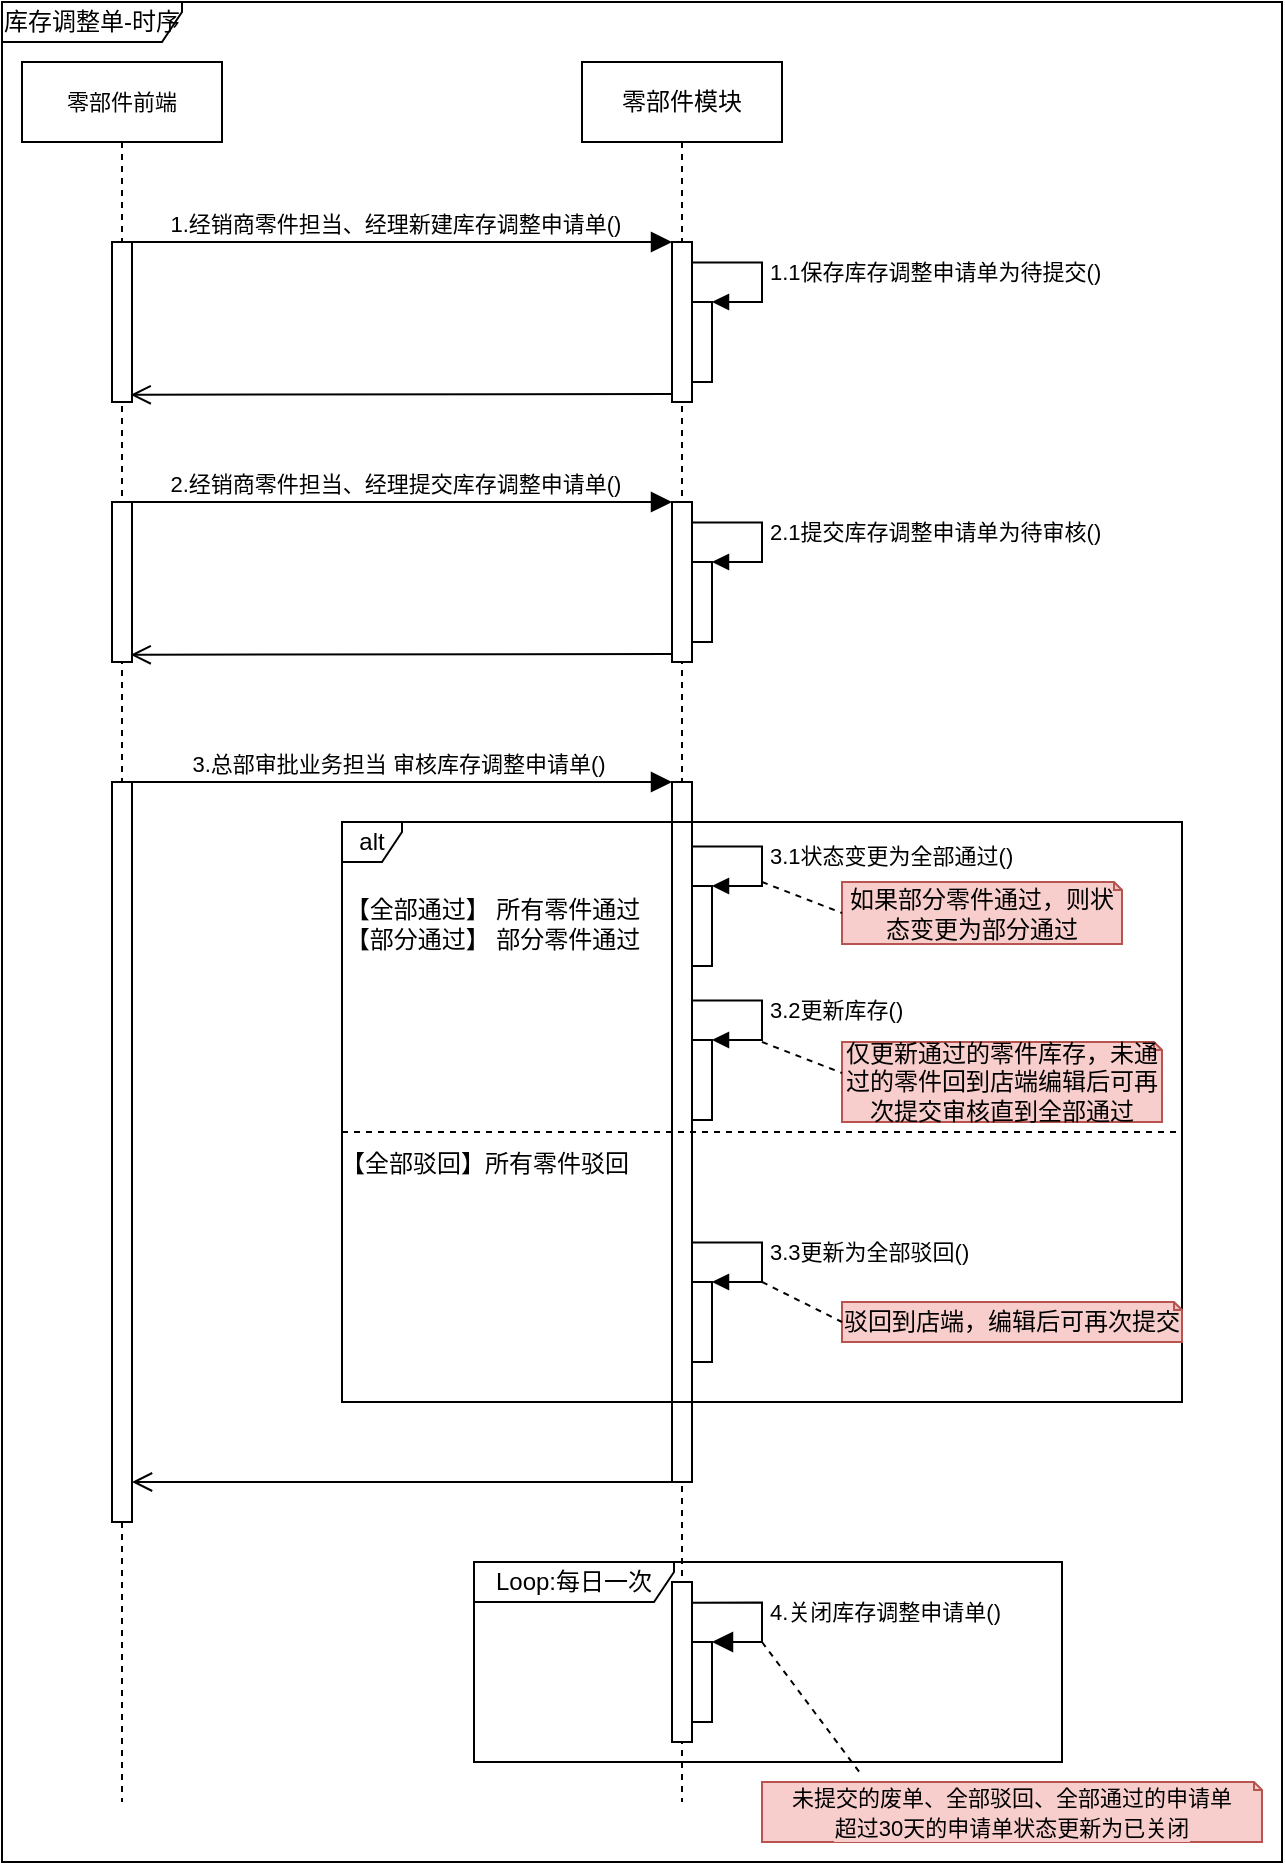 <mxfile version="16.4.5" type="github" pages="4">
  <diagram id="KpkEGQ409U3p1T-nQ_Iy" name="时序图">
    <mxGraphModel dx="1806" dy="955" grid="1" gridSize="10" guides="1" tooltips="1" connect="1" arrows="1" fold="1" page="1" pageScale="1" pageWidth="827" pageHeight="1169" math="0" shadow="0">
      <root>
        <mxCell id="dMH_0dEpBMfl3PH4L_uG-0" />
        <mxCell id="dMH_0dEpBMfl3PH4L_uG-1" parent="dMH_0dEpBMfl3PH4L_uG-0" />
        <mxCell id="01sT2_j_ewfTkymeiKA3-0" value="&lt;span style=&quot;font-size: 11px ; background-color: rgb(255 , 255 , 255)&quot;&gt;零部件前端&lt;/span&gt;" style="shape=umlLifeline;perimeter=lifelinePerimeter;whiteSpace=wrap;html=1;container=1;collapsible=0;recursiveResize=0;outlineConnect=0;" parent="dMH_0dEpBMfl3PH4L_uG-1" vertex="1">
          <mxGeometry x="110" y="120" width="100" height="870" as="geometry" />
        </mxCell>
        <mxCell id="01sT2_j_ewfTkymeiKA3-10" value="" style="html=1;points=[];perimeter=orthogonalPerimeter;" parent="01sT2_j_ewfTkymeiKA3-0" vertex="1">
          <mxGeometry x="45" y="360" width="10" height="370" as="geometry" />
        </mxCell>
        <mxCell id="01sT2_j_ewfTkymeiKA3-2" value="零部件模块" style="shape=umlLifeline;perimeter=lifelinePerimeter;whiteSpace=wrap;html=1;container=1;collapsible=0;recursiveResize=0;outlineConnect=0;" parent="dMH_0dEpBMfl3PH4L_uG-1" vertex="1">
          <mxGeometry x="390" y="120" width="100" height="870" as="geometry" />
        </mxCell>
        <mxCell id="01sT2_j_ewfTkymeiKA3-3" value="1.1获取零件档案数据" style="edgeStyle=orthogonalEdgeStyle;html=1;align=left;spacingLeft=2;endArrow=block;rounded=0;entryX=1;entryY=0;endSize=6;targetPerimeterSpacing=-1;strokeColor=#1A1A1A;exitX=1;exitY=0.13;exitDx=0;exitDy=0;exitPerimeter=0;" parent="01sT2_j_ewfTkymeiKA3-2" edge="1">
          <mxGeometry relative="1" as="geometry">
            <mxPoint x="55" y="119.9" as="sourcePoint" />
            <Array as="points">
              <mxPoint x="90" y="120" />
              <mxPoint x="90" y="140" />
            </Array>
          </mxGeometry>
        </mxCell>
        <mxCell id="hbXLV57Qmul_VOZRptlu-0" value="" style="html=1;points=[];perimeter=orthogonalPerimeter;" parent="01sT2_j_ewfTkymeiKA3-2" vertex="1">
          <mxGeometry x="45" y="760" width="10" height="80" as="geometry" />
        </mxCell>
        <mxCell id="hbXLV57Qmul_VOZRptlu-3" value="" style="html=1;points=[];perimeter=orthogonalPerimeter;" parent="01sT2_j_ewfTkymeiKA3-2" vertex="1">
          <mxGeometry x="55" y="790" width="10" height="40" as="geometry" />
        </mxCell>
        <mxCell id="hbXLV57Qmul_VOZRptlu-4" value="4.关闭库存调整申请单()" style="edgeStyle=orthogonalEdgeStyle;html=1;align=left;spacingLeft=2;endArrow=block;rounded=0;entryX=1;entryY=0;startSize=14;endSize=8;exitX=1.023;exitY=0.129;exitDx=0;exitDy=0;exitPerimeter=0;" parent="01sT2_j_ewfTkymeiKA3-2" source="hbXLV57Qmul_VOZRptlu-0" target="hbXLV57Qmul_VOZRptlu-3" edge="1">
          <mxGeometry relative="1" as="geometry">
            <mxPoint x="60" y="770" as="sourcePoint" />
            <Array as="points">
              <mxPoint x="90" y="770" />
              <mxPoint x="90" y="790" />
            </Array>
          </mxGeometry>
        </mxCell>
        <mxCell id="01sT2_j_ewfTkymeiKA3-11" value="" style="html=1;points=[];perimeter=orthogonalPerimeter;" parent="dMH_0dEpBMfl3PH4L_uG-1" vertex="1">
          <mxGeometry x="435" y="480" width="10" height="350" as="geometry" />
        </mxCell>
        <mxCell id="01sT2_j_ewfTkymeiKA3-12" value="3.总部审批业务担当 审核库存调整申请单()" style="html=1;verticalAlign=bottom;endArrow=block;entryX=0;entryY=0;rounded=0;endSize=8;" parent="dMH_0dEpBMfl3PH4L_uG-1" target="01sT2_j_ewfTkymeiKA3-11" edge="1">
          <mxGeometry relative="1" as="geometry">
            <mxPoint x="160" y="480" as="sourcePoint" />
          </mxGeometry>
        </mxCell>
        <mxCell id="01sT2_j_ewfTkymeiKA3-13" value="" style="html=1;verticalAlign=bottom;endArrow=open;endSize=8;exitX=0;exitY=0.95;rounded=0;" parent="dMH_0dEpBMfl3PH4L_uG-1" target="01sT2_j_ewfTkymeiKA3-10" edge="1">
          <mxGeometry relative="1" as="geometry">
            <mxPoint x="164.33" y="832" as="targetPoint" />
            <mxPoint x="435" y="830.0" as="sourcePoint" />
          </mxGeometry>
        </mxCell>
        <mxCell id="01sT2_j_ewfTkymeiKA3-14" value="" style="html=1;points=[];perimeter=orthogonalPerimeter;fillColor=#FFFFFF;" parent="dMH_0dEpBMfl3PH4L_uG-1" vertex="1">
          <mxGeometry x="445" y="532" width="10" height="40" as="geometry" />
        </mxCell>
        <mxCell id="01sT2_j_ewfTkymeiKA3-15" value="3.1状态变更为全部通过()" style="edgeStyle=orthogonalEdgeStyle;html=1;align=left;spacingLeft=2;endArrow=block;rounded=0;entryX=1;entryY=0;exitX=1.022;exitY=0.128;exitDx=0;exitDy=0;exitPerimeter=0;" parent="dMH_0dEpBMfl3PH4L_uG-1" target="01sT2_j_ewfTkymeiKA3-14" edge="1">
          <mxGeometry relative="1" as="geometry">
            <mxPoint x="445.22" y="512.24" as="sourcePoint" />
            <Array as="points">
              <mxPoint x="480" y="512" />
              <mxPoint x="480" y="532" />
            </Array>
          </mxGeometry>
        </mxCell>
        <mxCell id="hysKCnYTG792oOM7qKN0-2" value="" style="html=1;points=[];perimeter=orthogonalPerimeter;fillColor=#FFFFFF;" parent="dMH_0dEpBMfl3PH4L_uG-1" vertex="1">
          <mxGeometry x="445" y="730" width="10" height="40" as="geometry" />
        </mxCell>
        <mxCell id="hysKCnYTG792oOM7qKN0-3" value="3.3更新为全部驳回()" style="edgeStyle=orthogonalEdgeStyle;html=1;align=left;spacingLeft=2;endArrow=block;rounded=0;entryX=1;entryY=0;exitX=1.022;exitY=0.128;exitDx=0;exitDy=0;exitPerimeter=0;" parent="dMH_0dEpBMfl3PH4L_uG-1" target="hysKCnYTG792oOM7qKN0-2" edge="1">
          <mxGeometry relative="1" as="geometry">
            <mxPoint x="445.22" y="710.24" as="sourcePoint" />
            <Array as="points">
              <mxPoint x="480" y="710" />
              <mxPoint x="480" y="730" />
            </Array>
          </mxGeometry>
        </mxCell>
        <mxCell id="hysKCnYTG792oOM7qKN0-7" value="alt" style="shape=umlFrame;whiteSpace=wrap;html=1;width=30;height=20;" parent="dMH_0dEpBMfl3PH4L_uG-1" vertex="1">
          <mxGeometry x="270" y="500" width="420" height="290" as="geometry" />
        </mxCell>
        <mxCell id="hysKCnYTG792oOM7qKN0-8" value="" style="html=1;points=[];perimeter=orthogonalPerimeter;fillColor=#FFFFFF;" parent="dMH_0dEpBMfl3PH4L_uG-1" vertex="1">
          <mxGeometry x="445" y="609" width="10" height="40" as="geometry" />
        </mxCell>
        <mxCell id="hysKCnYTG792oOM7qKN0-9" value="3.2更新库存()" style="edgeStyle=orthogonalEdgeStyle;html=1;align=left;spacingLeft=2;endArrow=block;rounded=0;entryX=1;entryY=0;exitX=1.022;exitY=0.128;exitDx=0;exitDy=0;exitPerimeter=0;" parent="dMH_0dEpBMfl3PH4L_uG-1" target="hysKCnYTG792oOM7qKN0-8" edge="1">
          <mxGeometry relative="1" as="geometry">
            <mxPoint x="445.22" y="589.24" as="sourcePoint" />
            <Array as="points">
              <mxPoint x="480" y="589" />
              <mxPoint x="480" y="609" />
            </Array>
          </mxGeometry>
        </mxCell>
        <mxCell id="hysKCnYTG792oOM7qKN0-10" value="如果部分零件通过，则状态变更为部分通过" style="shape=note;whiteSpace=wrap;html=1;backgroundOutline=1;darkOpacity=0.05;size=4;fillColor=#f8cecc;strokeColor=#b85450;" parent="dMH_0dEpBMfl3PH4L_uG-1" vertex="1">
          <mxGeometry x="520" y="530" width="140" height="31" as="geometry" />
        </mxCell>
        <mxCell id="hysKCnYTG792oOM7qKN0-11" value="" style="endArrow=none;dashed=1;html=1;rounded=0;endSize=8;entryX=0;entryY=0.5;entryDx=0;entryDy=0;entryPerimeter=0;" parent="dMH_0dEpBMfl3PH4L_uG-1" target="hysKCnYTG792oOM7qKN0-10" edge="1">
          <mxGeometry width="50" height="50" relative="1" as="geometry">
            <mxPoint x="480" y="530" as="sourcePoint" />
            <mxPoint x="570" y="560" as="targetPoint" />
          </mxGeometry>
        </mxCell>
        <mxCell id="hysKCnYTG792oOM7qKN0-12" value="" style="line;strokeWidth=1;rotatable=0;dashed=1;labelPosition=right;align=left;verticalAlign=middle;spacingTop=0;spacingLeft=6;points=[];portConstraint=eastwest;" parent="dMH_0dEpBMfl3PH4L_uG-1" vertex="1">
          <mxGeometry x="270" y="650" width="420" height="10" as="geometry" />
        </mxCell>
        <mxCell id="hysKCnYTG792oOM7qKN0-13" value="仅更新通过的零件库存，未通过的零件回到店端编辑后可再次提交审核直到全部通过" style="shape=note;whiteSpace=wrap;html=1;backgroundOutline=1;darkOpacity=0.05;size=4;fillColor=#f8cecc;strokeColor=#b85450;" parent="dMH_0dEpBMfl3PH4L_uG-1" vertex="1">
          <mxGeometry x="520" y="610" width="160" height="40" as="geometry" />
        </mxCell>
        <mxCell id="hysKCnYTG792oOM7qKN0-14" value="" style="endArrow=none;dashed=1;html=1;rounded=0;endSize=8;entryX=0;entryY=0.5;entryDx=0;entryDy=0;entryPerimeter=0;" parent="dMH_0dEpBMfl3PH4L_uG-1" edge="1">
          <mxGeometry width="50" height="50" relative="1" as="geometry">
            <mxPoint x="480" y="610" as="sourcePoint" />
            <mxPoint x="520" y="625.5" as="targetPoint" />
          </mxGeometry>
        </mxCell>
        <mxCell id="hysKCnYTG792oOM7qKN0-15" value="【全部通过】 所有零件通过&lt;br&gt;【部分通过】 部分零件通过" style="text;html=1;align=center;verticalAlign=middle;resizable=0;points=[];autosize=1;strokeColor=none;fillColor=none;" parent="dMH_0dEpBMfl3PH4L_uG-1" vertex="1">
          <mxGeometry x="265" y="536" width="160" height="30" as="geometry" />
        </mxCell>
        <mxCell id="hysKCnYTG792oOM7qKN0-16" value="【全部驳回】所有零件驳回" style="text;html=1;align=center;verticalAlign=middle;resizable=0;points=[];autosize=1;strokeColor=none;fillColor=none;" parent="dMH_0dEpBMfl3PH4L_uG-1" vertex="1">
          <mxGeometry x="261" y="661" width="160" height="20" as="geometry" />
        </mxCell>
        <mxCell id="hysKCnYTG792oOM7qKN0-17" value="驳回到店端，编辑后可再次提交" style="shape=note;whiteSpace=wrap;html=1;backgroundOutline=1;darkOpacity=0.05;size=4;fillColor=#f8cecc;strokeColor=#b85450;" parent="dMH_0dEpBMfl3PH4L_uG-1" vertex="1">
          <mxGeometry x="520" y="740" width="170" height="20" as="geometry" />
        </mxCell>
        <mxCell id="hysKCnYTG792oOM7qKN0-18" value="" style="endArrow=none;dashed=1;html=1;rounded=0;endSize=8;entryX=0;entryY=0.5;entryDx=0;entryDy=0;entryPerimeter=0;" parent="dMH_0dEpBMfl3PH4L_uG-1" target="hysKCnYTG792oOM7qKN0-17" edge="1">
          <mxGeometry width="50" height="50" relative="1" as="geometry">
            <mxPoint x="480" y="730" as="sourcePoint" />
            <mxPoint x="520" y="745.5" as="targetPoint" />
          </mxGeometry>
        </mxCell>
        <mxCell id="B54YnUm7SQSFbyslBy3h-0" value="" style="html=1;points=[];perimeter=orthogonalPerimeter;" parent="dMH_0dEpBMfl3PH4L_uG-1" vertex="1">
          <mxGeometry x="155" y="210" width="10" height="80" as="geometry" />
        </mxCell>
        <mxCell id="B54YnUm7SQSFbyslBy3h-1" value="" style="html=1;points=[];perimeter=orthogonalPerimeter;" parent="dMH_0dEpBMfl3PH4L_uG-1" vertex="1">
          <mxGeometry x="435" y="210" width="10" height="80" as="geometry" />
        </mxCell>
        <mxCell id="B54YnUm7SQSFbyslBy3h-2" value="1.经销商零件担当、经理新建库存调整申请单()&amp;nbsp;" style="html=1;verticalAlign=bottom;endArrow=block;entryX=0;entryY=0;rounded=0;endSize=8;" parent="dMH_0dEpBMfl3PH4L_uG-1" target="B54YnUm7SQSFbyslBy3h-1" edge="1">
          <mxGeometry relative="1" as="geometry">
            <mxPoint x="160" y="210" as="sourcePoint" />
          </mxGeometry>
        </mxCell>
        <mxCell id="B54YnUm7SQSFbyslBy3h-3" value="" style="html=1;verticalAlign=bottom;endArrow=open;endSize=8;exitX=0;exitY=0.95;rounded=0;entryX=0.933;entryY=0.955;entryDx=0;entryDy=0;entryPerimeter=0;" parent="dMH_0dEpBMfl3PH4L_uG-1" source="B54YnUm7SQSFbyslBy3h-1" target="B54YnUm7SQSFbyslBy3h-0" edge="1">
          <mxGeometry relative="1" as="geometry">
            <mxPoint x="160" y="286" as="targetPoint" />
          </mxGeometry>
        </mxCell>
        <mxCell id="B54YnUm7SQSFbyslBy3h-4" value="" style="html=1;points=[];perimeter=orthogonalPerimeter;fillColor=#FFFFFF;" parent="dMH_0dEpBMfl3PH4L_uG-1" vertex="1">
          <mxGeometry x="445" y="240" width="10" height="40" as="geometry" />
        </mxCell>
        <mxCell id="B54YnUm7SQSFbyslBy3h-5" value="1.1保存库存调整申请单为待提交()" style="edgeStyle=orthogonalEdgeStyle;html=1;align=left;spacingLeft=2;endArrow=block;rounded=0;entryX=1;entryY=0;exitX=1.022;exitY=0.128;exitDx=0;exitDy=0;exitPerimeter=0;" parent="dMH_0dEpBMfl3PH4L_uG-1" target="B54YnUm7SQSFbyslBy3h-4" edge="1">
          <mxGeometry relative="1" as="geometry">
            <mxPoint x="445.22" y="220.24" as="sourcePoint" />
            <Array as="points">
              <mxPoint x="480" y="220" />
              <mxPoint x="480" y="240" />
            </Array>
          </mxGeometry>
        </mxCell>
        <mxCell id="B54YnUm7SQSFbyslBy3h-6" value="" style="html=1;points=[];perimeter=orthogonalPerimeter;" parent="dMH_0dEpBMfl3PH4L_uG-1" vertex="1">
          <mxGeometry x="155" y="340" width="10" height="80" as="geometry" />
        </mxCell>
        <mxCell id="B54YnUm7SQSFbyslBy3h-7" value="" style="html=1;points=[];perimeter=orthogonalPerimeter;" parent="dMH_0dEpBMfl3PH4L_uG-1" vertex="1">
          <mxGeometry x="435" y="340" width="10" height="80" as="geometry" />
        </mxCell>
        <mxCell id="B54YnUm7SQSFbyslBy3h-8" value="2.经销商零件担当、经理提交库存调整申请单()&amp;nbsp;" style="html=1;verticalAlign=bottom;endArrow=block;entryX=0;entryY=0;rounded=0;endSize=8;" parent="dMH_0dEpBMfl3PH4L_uG-1" target="B54YnUm7SQSFbyslBy3h-7" edge="1">
          <mxGeometry relative="1" as="geometry">
            <mxPoint x="160" y="340" as="sourcePoint" />
          </mxGeometry>
        </mxCell>
        <mxCell id="B54YnUm7SQSFbyslBy3h-9" value="" style="html=1;verticalAlign=bottom;endArrow=open;endSize=8;exitX=0;exitY=0.95;rounded=0;entryX=0.933;entryY=0.955;entryDx=0;entryDy=0;entryPerimeter=0;" parent="dMH_0dEpBMfl3PH4L_uG-1" source="B54YnUm7SQSFbyslBy3h-7" target="B54YnUm7SQSFbyslBy3h-6" edge="1">
          <mxGeometry relative="1" as="geometry">
            <mxPoint x="160" y="416" as="targetPoint" />
          </mxGeometry>
        </mxCell>
        <mxCell id="B54YnUm7SQSFbyslBy3h-10" value="" style="html=1;points=[];perimeter=orthogonalPerimeter;fillColor=#FFFFFF;" parent="dMH_0dEpBMfl3PH4L_uG-1" vertex="1">
          <mxGeometry x="445" y="370" width="10" height="40" as="geometry" />
        </mxCell>
        <mxCell id="B54YnUm7SQSFbyslBy3h-11" value="2.1提交库存调整申请单为待审核()" style="edgeStyle=orthogonalEdgeStyle;html=1;align=left;spacingLeft=2;endArrow=block;rounded=0;entryX=1;entryY=0;exitX=1.022;exitY=0.128;exitDx=0;exitDy=0;exitPerimeter=0;" parent="dMH_0dEpBMfl3PH4L_uG-1" target="B54YnUm7SQSFbyslBy3h-10" edge="1">
          <mxGeometry relative="1" as="geometry">
            <mxPoint x="445.22" y="350.24" as="sourcePoint" />
            <Array as="points">
              <mxPoint x="480" y="350" />
              <mxPoint x="480" y="370" />
            </Array>
          </mxGeometry>
        </mxCell>
        <mxCell id="hbXLV57Qmul_VOZRptlu-5" value="&lt;span style=&quot;background-color: rgb(248 , 206 , 204)&quot;&gt;&lt;span style=&quot;font-size: 11px ; text-align: left&quot;&gt;未提交的废单、全部驳回、全部通过的申请单&lt;/span&gt;&lt;br style=&quot;font-size: 11px ; text-align: left&quot;&gt;&lt;span style=&quot;font-size: 11px ; text-align: left&quot;&gt;超过30天的申请单状态更新为已关闭&lt;/span&gt;&lt;/span&gt;" style="shape=note;size=4;whiteSpace=wrap;html=1;fillColor=#f8cecc;strokeColor=#b85450;" parent="dMH_0dEpBMfl3PH4L_uG-1" vertex="1">
          <mxGeometry x="480" y="980" width="250" height="30" as="geometry" />
        </mxCell>
        <mxCell id="hbXLV57Qmul_VOZRptlu-6" value="" style="endArrow=none;dashed=1;html=1;rounded=0;endSize=8;entryX=0.196;entryY=-0.151;entryDx=0;entryDy=0;entryPerimeter=0;" parent="dMH_0dEpBMfl3PH4L_uG-1" target="hbXLV57Qmul_VOZRptlu-5" edge="1">
          <mxGeometry width="50" height="50" relative="1" as="geometry">
            <mxPoint x="480" y="910" as="sourcePoint" />
            <mxPoint x="520" y="930" as="targetPoint" />
          </mxGeometry>
        </mxCell>
        <mxCell id="3NVWOy3F8VKgmfq68ax4-1" value="库存调整单-时序" style="shape=umlFrame;whiteSpace=wrap;html=1;fillColor=#FFFFFF;width=90;height=20;" parent="dMH_0dEpBMfl3PH4L_uG-1" vertex="1">
          <mxGeometry x="100" y="90" width="640" height="930" as="geometry" />
        </mxCell>
        <mxCell id="3NVWOy3F8VKgmfq68ax4-2" value="Loop:每日一次" style="shape=umlFrame;whiteSpace=wrap;html=1;fillColor=#FFFFFF;width=100;height=20;" parent="dMH_0dEpBMfl3PH4L_uG-1" vertex="1">
          <mxGeometry x="336" y="870" width="294" height="100" as="geometry" />
        </mxCell>
      </root>
    </mxGraphModel>
  </diagram>
  <diagram id="1weqx7i3Zt6CdPhyrl3k" name="审核-行为图">
    <mxGraphModel dx="1505" dy="796" grid="1" gridSize="10" guides="1" tooltips="1" connect="1" arrows="1" fold="1" page="1" pageScale="1" pageWidth="827" pageHeight="1169" math="0" shadow="0">
      <root>
        <mxCell id="PVDpojOrxvgwT7yR8eio-0" />
        <mxCell id="PVDpojOrxvgwT7yR8eio-1" parent="PVDpojOrxvgwT7yR8eio-0" />
        <mxCell id="wpYmfyQto9yeINCN27tz-4" value="零部件前端" style="shape=umlLifeline;perimeter=lifelinePerimeter;whiteSpace=wrap;html=1;container=1;collapsible=0;recursiveResize=0;outlineConnect=0;labelBackgroundColor=#FFFFFF;strokeColor=default;fillColor=default;" parent="PVDpojOrxvgwT7yR8eio-1" vertex="1">
          <mxGeometry x="40" y="120" width="100" height="800" as="geometry" />
        </mxCell>
        <mxCell id="jKjF-aAcpFzyUoy3z2Qd-0" value="" style="html=1;points=[];perimeter=orthogonalPerimeter;fillColor=#FFFFFF;" parent="wpYmfyQto9yeINCN27tz-4" vertex="1">
          <mxGeometry x="45" y="120" width="10" height="670" as="geometry" />
        </mxCell>
        <mxCell id="wpYmfyQto9yeINCN27tz-5" value="应用层-零部件聚合服务" style="shape=umlLifeline;perimeter=lifelinePerimeter;whiteSpace=wrap;html=1;container=1;collapsible=0;recursiveResize=0;outlineConnect=0;labelBackgroundColor=#FFFFFF;strokeColor=default;fillColor=default;" parent="PVDpojOrxvgwT7yR8eio-1" vertex="1">
          <mxGeometry x="413.5" y="120" width="100" height="800" as="geometry" />
        </mxCell>
        <mxCell id="jKjF-aAcpFzyUoy3z2Qd-2" value="" style="html=1;points=[];perimeter=orthogonalPerimeter;fillColor=#FFFFFF;" parent="wpYmfyQto9yeINCN27tz-5" vertex="1">
          <mxGeometry x="45" y="160" width="10" height="550" as="geometry" />
        </mxCell>
        <mxCell id="APzES4uNsAzaqkppAaz5-0" value="1.1调用库存聚合，&lt;br&gt;审批库存调整申请单()" style="html=1;verticalAlign=bottom;endArrow=block;rounded=0;" parent="wpYmfyQto9yeINCN27tz-5" source="wpYmfyQto9yeINCN27tz-7" edge="1">
          <mxGeometry width="80" relative="1" as="geometry">
            <mxPoint x="-35" y="160" as="sourcePoint" />
            <mxPoint x="45" y="160" as="targetPoint" />
          </mxGeometry>
        </mxCell>
        <mxCell id="APzES4uNsAzaqkppAaz5-1" value="" style="html=1;points=[];perimeter=orthogonalPerimeter;fillColor=#FFFFFF;" parent="wpYmfyQto9yeINCN27tz-5" vertex="1">
          <mxGeometry x="55" y="210" width="10" height="40" as="geometry" />
        </mxCell>
        <mxCell id="APzES4uNsAzaqkppAaz5-2" value="1.1.1参数合规性校验()" style="edgeStyle=orthogonalEdgeStyle;html=1;align=left;spacingLeft=2;endArrow=block;rounded=0;entryX=1;entryY=0;exitX=0.981;exitY=0.044;exitDx=0;exitDy=0;exitPerimeter=0;" parent="wpYmfyQto9yeINCN27tz-5" source="jKjF-aAcpFzyUoy3z2Qd-2" target="APzES4uNsAzaqkppAaz5-1" edge="1">
          <mxGeometry relative="1" as="geometry">
            <mxPoint x="60" y="190" as="sourcePoint" />
            <Array as="points">
              <mxPoint x="90" y="190" />
              <mxPoint x="90" y="210" />
            </Array>
          </mxGeometry>
        </mxCell>
        <mxCell id="4KbSvLwllQu7x9LMoli2-0" value="" style="html=1;verticalAlign=bottom;endArrow=open;dashed=1;endSize=8;rounded=0;" edge="1" parent="wpYmfyQto9yeINCN27tz-5" target="jKjF-aAcpFzyUoy3z2Qd-1">
          <mxGeometry relative="1" as="geometry">
            <mxPoint x="45" y="710" as="sourcePoint" />
            <mxPoint x="-35" y="710" as="targetPoint" />
          </mxGeometry>
        </mxCell>
        <mxCell id="wpYmfyQto9yeINCN27tz-6" value="领域层-库存管理原子服务" style="shape=umlLifeline;perimeter=lifelinePerimeter;whiteSpace=wrap;html=1;container=1;collapsible=0;recursiveResize=0;outlineConnect=0;labelBackgroundColor=#FFFFFF;strokeColor=default;fillColor=default;" parent="PVDpojOrxvgwT7yR8eio-1" vertex="1">
          <mxGeometry x="600" y="120" width="100" height="800" as="geometry" />
        </mxCell>
        <mxCell id="APzES4uNsAzaqkppAaz5-5" value="" style="html=1;points=[];perimeter=orthogonalPerimeter;fillColor=#FFFFFF;" parent="wpYmfyQto9yeINCN27tz-6" vertex="1">
          <mxGeometry x="45" y="300" width="10" height="80" as="geometry" />
        </mxCell>
        <mxCell id="APzES4uNsAzaqkppAaz5-15" value="" style="html=1;points=[];perimeter=orthogonalPerimeter;fillColor=#FFFFFF;" parent="wpYmfyQto9yeINCN27tz-6" vertex="1">
          <mxGeometry x="55" y="330" width="10" height="40" as="geometry" />
        </mxCell>
        <mxCell id="APzES4uNsAzaqkppAaz5-16" value="1.1.2.1更新为全部通过()" style="edgeStyle=orthogonalEdgeStyle;html=1;align=left;spacingLeft=2;endArrow=block;rounded=0;entryX=1;entryY=0;exitX=1.008;exitY=0.133;exitDx=0;exitDy=0;exitPerimeter=0;" parent="wpYmfyQto9yeINCN27tz-6" source="APzES4uNsAzaqkppAaz5-5" target="APzES4uNsAzaqkppAaz5-15" edge="1">
          <mxGeometry relative="1" as="geometry">
            <mxPoint x="60" y="310" as="sourcePoint" />
            <Array as="points">
              <mxPoint x="90" y="311" />
              <mxPoint x="90" y="330" />
            </Array>
          </mxGeometry>
        </mxCell>
        <mxCell id="wpYmfyQto9yeINCN27tz-7" value="接口-BFF服务" style="shape=umlLifeline;perimeter=lifelinePerimeter;whiteSpace=wrap;html=1;container=1;collapsible=0;recursiveResize=0;outlineConnect=0;labelBackgroundColor=#FFFFFF;strokeColor=default;fillColor=default;" parent="PVDpojOrxvgwT7yR8eio-1" vertex="1">
          <mxGeometry x="230" y="120" width="100" height="800" as="geometry" />
        </mxCell>
        <mxCell id="jKjF-aAcpFzyUoy3z2Qd-1" value="" style="html=1;points=[];perimeter=orthogonalPerimeter;fillColor=#FFFFFF;" parent="wpYmfyQto9yeINCN27tz-7" vertex="1">
          <mxGeometry x="45" y="140" width="10" height="610" as="geometry" />
        </mxCell>
        <mxCell id="jKjF-aAcpFzyUoy3z2Qd-3" value="1.审批库存调整申请单()" style="html=1;verticalAlign=bottom;endArrow=block;rounded=0;" parent="PVDpojOrxvgwT7yR8eio-1" target="wpYmfyQto9yeINCN27tz-7" edge="1">
          <mxGeometry width="80" relative="1" as="geometry">
            <mxPoint x="95" y="260" as="sourcePoint" />
            <mxPoint x="175" y="260" as="targetPoint" />
          </mxGeometry>
        </mxCell>
        <mxCell id="m8ntFyl0loYx19jeg254-0" value="【总部审批业务担当】" style="text;html=1;align=center;verticalAlign=middle;resizable=0;points=[];autosize=1;strokeColor=none;fillColor=none;" parent="PVDpojOrxvgwT7yR8eio-1" vertex="1">
          <mxGeometry x="14" y="200" width="140" height="20" as="geometry" />
        </mxCell>
        <mxCell id="APzES4uNsAzaqkppAaz5-6" value="1.1.2更新申请单()" style="html=1;verticalAlign=bottom;endArrow=block;entryX=0;entryY=0;rounded=0;" parent="PVDpojOrxvgwT7yR8eio-1" target="APzES4uNsAzaqkppAaz5-5" edge="1">
          <mxGeometry relative="1" as="geometry">
            <mxPoint x="469" y="420" as="sourcePoint" />
          </mxGeometry>
        </mxCell>
        <mxCell id="APzES4uNsAzaqkppAaz5-7" value="" style="html=1;verticalAlign=bottom;endArrow=open;dashed=1;endSize=8;exitX=0;exitY=0.95;rounded=0;" parent="PVDpojOrxvgwT7yR8eio-1" edge="1">
          <mxGeometry relative="1" as="geometry">
            <mxPoint x="469" y="500" as="targetPoint" />
            <mxPoint x="645" y="500.0" as="sourcePoint" />
          </mxGeometry>
        </mxCell>
        <mxCell id="APzES4uNsAzaqkppAaz5-11" value="" style="html=1;points=[];perimeter=orthogonalPerimeter;fillColor=#FFFFFF;" parent="PVDpojOrxvgwT7yR8eio-1" vertex="1">
          <mxGeometry x="645" y="710" width="10" height="80" as="geometry" />
        </mxCell>
        <mxCell id="APzES4uNsAzaqkppAaz5-12" value="1.1.4全部驳回()" style="html=1;verticalAlign=bottom;endArrow=block;entryX=0;entryY=0;rounded=0;" parent="PVDpojOrxvgwT7yR8eio-1" target="APzES4uNsAzaqkppAaz5-11" edge="1">
          <mxGeometry relative="1" as="geometry">
            <mxPoint x="469" y="710" as="sourcePoint" />
          </mxGeometry>
        </mxCell>
        <mxCell id="APzES4uNsAzaqkppAaz5-13" value="" style="html=1;verticalAlign=bottom;endArrow=open;dashed=1;endSize=8;exitX=0;exitY=0.95;rounded=0;" parent="PVDpojOrxvgwT7yR8eio-1" source="APzES4uNsAzaqkppAaz5-11" edge="1">
          <mxGeometry relative="1" as="geometry">
            <mxPoint x="469" y="786" as="targetPoint" />
          </mxGeometry>
        </mxCell>
        <mxCell id="APzES4uNsAzaqkppAaz5-14" value="Opt" style="shape=umlFrame;whiteSpace=wrap;html=1;fillColor=#FFFFFF;" parent="PVDpojOrxvgwT7yR8eio-1" vertex="1">
          <mxGeometry x="310" y="400" width="560" height="400" as="geometry" />
        </mxCell>
        <mxCell id="APzES4uNsAzaqkppAaz5-19" value="" style="html=1;points=[];perimeter=orthogonalPerimeter;fillColor=#FFFFFF;" parent="PVDpojOrxvgwT7yR8eio-1" vertex="1">
          <mxGeometry x="655" y="740" width="10" height="40" as="geometry" />
        </mxCell>
        <mxCell id="APzES4uNsAzaqkppAaz5-20" value="1.1.4.1更新状态为全部驳回" style="edgeStyle=orthogonalEdgeStyle;html=1;align=left;spacingLeft=2;endArrow=block;rounded=0;entryX=1;entryY=0;exitX=1.008;exitY=0.133;exitDx=0;exitDy=0;exitPerimeter=0;" parent="PVDpojOrxvgwT7yR8eio-1" target="APzES4uNsAzaqkppAaz5-19" edge="1">
          <mxGeometry relative="1" as="geometry">
            <mxPoint x="655.08" y="720.64" as="sourcePoint" />
            <Array as="points">
              <mxPoint x="690" y="721" />
              <mxPoint x="690" y="740" />
            </Array>
          </mxGeometry>
        </mxCell>
        <mxCell id="K3gEjnHuVaCB679Ho0rF-0" value="" style="html=1;points=[];perimeter=orthogonalPerimeter;fillColor=#FFFFFF;" parent="PVDpojOrxvgwT7yR8eio-1" vertex="1">
          <mxGeometry x="645" y="530" width="10" height="80" as="geometry" />
        </mxCell>
        <mxCell id="K3gEjnHuVaCB679Ho0rF-1" value="" style="html=1;points=[];perimeter=orthogonalPerimeter;fillColor=#FFFFFF;" parent="PVDpojOrxvgwT7yR8eio-1" vertex="1">
          <mxGeometry x="655" y="560" width="10" height="40" as="geometry" />
        </mxCell>
        <mxCell id="K3gEjnHuVaCB679Ho0rF-2" value="1.1.3.1更新库存()" style="edgeStyle=orthogonalEdgeStyle;html=1;align=left;spacingLeft=2;endArrow=block;rounded=0;entryX=1;entryY=0;exitX=1.008;exitY=0.133;exitDx=0;exitDy=0;exitPerimeter=0;" parent="PVDpojOrxvgwT7yR8eio-1" source="K3gEjnHuVaCB679Ho0rF-0" target="K3gEjnHuVaCB679Ho0rF-1" edge="1">
          <mxGeometry relative="1" as="geometry">
            <mxPoint x="60" y="420" as="sourcePoint" />
            <Array as="points">
              <mxPoint x="690" y="541" />
              <mxPoint x="690" y="560" />
            </Array>
          </mxGeometry>
        </mxCell>
        <mxCell id="K3gEjnHuVaCB679Ho0rF-3" value="1.1.3更新库存数()" style="html=1;verticalAlign=bottom;endArrow=block;entryX=0;entryY=0;rounded=0;" parent="PVDpojOrxvgwT7yR8eio-1" target="K3gEjnHuVaCB679Ho0rF-0" edge="1">
          <mxGeometry relative="1" as="geometry">
            <mxPoint x="469.0" y="530" as="sourcePoint" />
          </mxGeometry>
        </mxCell>
        <mxCell id="K3gEjnHuVaCB679Ho0rF-4" value="" style="html=1;verticalAlign=bottom;endArrow=open;dashed=1;endSize=8;exitX=0;exitY=0.95;rounded=0;" parent="PVDpojOrxvgwT7yR8eio-1" edge="1">
          <mxGeometry relative="1" as="geometry">
            <mxPoint x="469.0" y="610" as="targetPoint" />
            <mxPoint x="645" y="610.0" as="sourcePoint" />
          </mxGeometry>
        </mxCell>
        <mxCell id="TTaVU6x88zJ_q7A9ppCm-0" value="也可部分零件通过状态为部分通过" style="shape=note;whiteSpace=wrap;html=1;backgroundOutline=1;darkOpacity=0.05;size=8;fillColor=#f8cecc;strokeColor=#b85450;" vertex="1" parent="PVDpojOrxvgwT7yR8eio-1">
          <mxGeometry x="730" y="460" width="130" height="30" as="geometry" />
        </mxCell>
        <mxCell id="TTaVU6x88zJ_q7A9ppCm-1" value="" style="endArrow=none;dashed=1;html=1;rounded=0;entryX=0;entryY=0.5;entryDx=0;entryDy=0;entryPerimeter=0;" edge="1" parent="PVDpojOrxvgwT7yR8eio-1" target="TTaVU6x88zJ_q7A9ppCm-0">
          <mxGeometry width="50" height="50" relative="1" as="geometry">
            <mxPoint x="690" y="450" as="sourcePoint" />
            <mxPoint x="650" y="480" as="targetPoint" />
          </mxGeometry>
        </mxCell>
        <mxCell id="TTaVU6x88zJ_q7A9ppCm-2" value="仅更新通过的零件，部分未通过的可重新编辑提交" style="shape=note;whiteSpace=wrap;html=1;backgroundOutline=1;darkOpacity=0.05;size=8;fillColor=#f8cecc;strokeColor=#b85450;" vertex="1" parent="PVDpojOrxvgwT7yR8eio-1">
          <mxGeometry x="727" y="580" width="100" height="40" as="geometry" />
        </mxCell>
        <mxCell id="TTaVU6x88zJ_q7A9ppCm-3" value="" style="endArrow=none;dashed=1;html=1;rounded=0;entryX=0;entryY=0.5;entryDx=0;entryDy=0;entryPerimeter=0;" edge="1" parent="PVDpojOrxvgwT7yR8eio-1" target="TTaVU6x88zJ_q7A9ppCm-2">
          <mxGeometry width="50" height="50" relative="1" as="geometry">
            <mxPoint x="690" y="560" as="sourcePoint" />
            <mxPoint x="740" y="485" as="targetPoint" />
          </mxGeometry>
        </mxCell>
        <mxCell id="TTaVU6x88zJ_q7A9ppCm-4" value="" style="line;strokeWidth=1;fillColor=none;align=left;verticalAlign=middle;spacingTop=-1;spacingLeft=3;spacingRight=3;rotatable=0;labelPosition=right;points=[];portConstraint=eastwest;" vertex="1" parent="PVDpojOrxvgwT7yR8eio-1">
          <mxGeometry x="310" y="650" width="560" height="8" as="geometry" />
        </mxCell>
        <mxCell id="xWzTux4QjmfaTTr09EKh-0" value="【全部通过】 所有零件通过&lt;br&gt;【部分通过】 部分零件通过" style="text;html=1;align=center;verticalAlign=middle;resizable=0;points=[];autosize=1;strokeColor=none;fillColor=none;" vertex="1" parent="PVDpojOrxvgwT7yR8eio-1">
          <mxGeometry x="300" y="450" width="160" height="30" as="geometry" />
        </mxCell>
        <mxCell id="M2K89FAswkIyet5xe0-n-0" value="【全部驳回】所有零件驳回" style="text;html=1;align=center;verticalAlign=middle;resizable=0;points=[];autosize=1;strokeColor=none;fillColor=none;" vertex="1" parent="PVDpojOrxvgwT7yR8eio-1">
          <mxGeometry x="300" y="680" width="160" height="20" as="geometry" />
        </mxCell>
        <mxCell id="M2K89FAswkIyet5xe0-n-1" value="审核行为" style="shape=umlFrame;whiteSpace=wrap;html=1;width=70;height=20;" vertex="1" parent="PVDpojOrxvgwT7yR8eio-1">
          <mxGeometry x="20" y="80" width="870" height="840" as="geometry" />
        </mxCell>
        <mxCell id="4KbSvLwllQu7x9LMoli2-1" value="" style="html=1;verticalAlign=bottom;endArrow=open;dashed=1;endSize=8;rounded=0;entryX=0.997;entryY=0.939;entryDx=0;entryDy=0;entryPerimeter=0;" edge="1" parent="PVDpojOrxvgwT7yR8eio-1" target="jKjF-aAcpFzyUoy3z2Qd-0">
          <mxGeometry relative="1" as="geometry">
            <mxPoint x="278.5" y="870.0" as="sourcePoint" />
            <mxPoint x="105" y="870.0" as="targetPoint" />
          </mxGeometry>
        </mxCell>
      </root>
    </mxGraphModel>
  </diagram>
  <diagram id="kdZGtH4mZ9aiySJ-_8Ck" name="事件图">
    <mxGraphModel dx="1246" dy="659" grid="1" gridSize="10" guides="1" tooltips="1" connect="1" arrows="0" fold="1" page="1" pageScale="1" pageWidth="827" pageHeight="1169" math="0" shadow="0">
      <root>
        <mxCell id="3W6WqJMpqGZ4H0qzBmMQ-0" />
        <mxCell id="3W6WqJMpqGZ4H0qzBmMQ-1" parent="3W6WqJMpqGZ4H0qzBmMQ-0" />
        <mxCell id="3W6WqJMpqGZ4H0qzBmMQ-2" value="" style="verticalLabelPosition=bottom;verticalAlign=top;html=1;shape=mxgraph.basic.rect;fillColor2=none;strokeWidth=1;size=20;indent=5;fillColor=#B9E0A5;" parent="3W6WqJMpqGZ4H0qzBmMQ-1" vertex="1">
          <mxGeometry x="440" y="200" width="850" height="430" as="geometry" />
        </mxCell>
        <mxCell id="3W6WqJMpqGZ4H0qzBmMQ-8" value="库存调整事件流转" style="text;html=1;align=center;verticalAlign=middle;resizable=0;points=[];autosize=1;strokeColor=none;fillColor=none;" parent="3W6WqJMpqGZ4H0qzBmMQ-1" vertex="1">
          <mxGeometry x="445" y="210" width="110" height="20" as="geometry" />
        </mxCell>
        <mxCell id="3W6WqJMpqGZ4H0qzBmMQ-9" value="提交" style="html=1;verticalAlign=bottom;endArrow=block;rounded=0;entryX=0;entryY=0.5;entryDx=0;entryDy=0;endFill=1;endSize=8;" parent="3W6WqJMpqGZ4H0qzBmMQ-1" target="4SFHawzw00CQyHeP9pkp-0" edge="1">
          <mxGeometry width="80" relative="1" as="geometry">
            <mxPoint x="720" y="359.5" as="sourcePoint" />
            <mxPoint x="800" y="359.5" as="targetPoint" />
          </mxGeometry>
        </mxCell>
        <mxCell id="4SFHawzw00CQyHeP9pkp-0" value="&lt;span style=&quot;font-size: 11px ; background-color: rgb(255 , 255 , 255)&quot;&gt;待审批&lt;/span&gt;" style="html=1;fillColor=#FFFFFF;" parent="3W6WqJMpqGZ4H0qzBmMQ-1" vertex="1">
          <mxGeometry x="799" y="335" width="110" height="50" as="geometry" />
        </mxCell>
        <mxCell id="4SFHawzw00CQyHeP9pkp-4" value="厂端审批" style="rhombus;whiteSpace=wrap;html=1;" parent="3W6WqJMpqGZ4H0qzBmMQ-1" vertex="1">
          <mxGeometry x="1010" y="320" width="80" height="80" as="geometry" />
        </mxCell>
        <mxCell id="4SFHawzw00CQyHeP9pkp-5" value="审批" style="html=1;verticalAlign=bottom;endArrow=block;rounded=0;entryX=0;entryY=0.5;entryDx=0;entryDy=0;endFill=1;endSize=8;" parent="3W6WqJMpqGZ4H0qzBmMQ-1" target="4SFHawzw00CQyHeP9pkp-4" edge="1">
          <mxGeometry width="80" relative="1" as="geometry">
            <mxPoint x="910" y="359.5" as="sourcePoint" />
            <mxPoint x="989" y="360" as="targetPoint" />
          </mxGeometry>
        </mxCell>
        <mxCell id="4SFHawzw00CQyHeP9pkp-6" value="&lt;span style=&quot;font-size: 11px ; background-color: rgb(255 , 255 , 255)&quot;&gt;全部驳回&lt;/span&gt;" style="html=1;fillColor=#FFFFFF;" parent="3W6WqJMpqGZ4H0qzBmMQ-1" vertex="1">
          <mxGeometry x="995" y="460" width="110" height="50" as="geometry" />
        </mxCell>
        <mxCell id="4SFHawzw00CQyHeP9pkp-7" value="&lt;span style=&quot;font-size: 11px ; background-color: rgb(255 , 255 , 255)&quot;&gt;全部通过&lt;/span&gt;" style="html=1;fillColor=#FFFFFF;" parent="3W6WqJMpqGZ4H0qzBmMQ-1" vertex="1">
          <mxGeometry x="1170" y="330" width="110" height="50" as="geometry" />
        </mxCell>
        <mxCell id="4SFHawzw00CQyHeP9pkp-8" value="&lt;span style=&quot;font-size: 11px ; background-color: rgb(255 , 255 , 255)&quot;&gt;部分通过&lt;/span&gt;" style="html=1;fillColor=#FFFFFF;" parent="3W6WqJMpqGZ4H0qzBmMQ-1" vertex="1">
          <mxGeometry x="995" y="200" width="110" height="50" as="geometry" />
        </mxCell>
        <mxCell id="4SFHawzw00CQyHeP9pkp-9" value="&lt;span style=&quot;font-size: 11px ; background-color: rgb(255 , 255 , 255)&quot;&gt;关闭&lt;/span&gt;" style="html=1;fillColor=#FFFFFF;" parent="3W6WqJMpqGZ4H0qzBmMQ-1" vertex="1">
          <mxGeometry x="995" y="570" width="110" height="50" as="geometry" />
        </mxCell>
        <mxCell id="4SFHawzw00CQyHeP9pkp-10" value="通过" style="html=1;verticalAlign=bottom;endArrow=block;rounded=0;endFill=1;endSize=8;" parent="3W6WqJMpqGZ4H0qzBmMQ-1" edge="1">
          <mxGeometry width="80" relative="1" as="geometry">
            <mxPoint x="1090" y="359.71" as="sourcePoint" />
            <mxPoint x="1170" y="360" as="targetPoint" />
          </mxGeometry>
        </mxCell>
        <mxCell id="4SFHawzw00CQyHeP9pkp-11" value="驳回" style="html=1;verticalAlign=bottom;endArrow=block;rounded=0;exitX=0.5;exitY=1;exitDx=0;exitDy=0;entryX=0.5;entryY=0;entryDx=0;entryDy=0;endFill=1;endSize=8;" parent="3W6WqJMpqGZ4H0qzBmMQ-1" source="4SFHawzw00CQyHeP9pkp-4" target="4SFHawzw00CQyHeP9pkp-6" edge="1">
          <mxGeometry width="80" relative="1" as="geometry">
            <mxPoint x="1100" y="369.71" as="sourcePoint" />
            <mxPoint x="1180" y="370" as="targetPoint" />
          </mxGeometry>
        </mxCell>
        <mxCell id="4SFHawzw00CQyHeP9pkp-12" value="部分通过/部分驳回" style="html=1;verticalAlign=bottom;endArrow=block;rounded=0;exitX=0.5;exitY=0;exitDx=0;exitDy=0;entryX=0.5;entryY=1;entryDx=0;entryDy=0;endFill=1;endSize=8;" parent="3W6WqJMpqGZ4H0qzBmMQ-1" target="4SFHawzw00CQyHeP9pkp-8" edge="1">
          <mxGeometry x="-0.483" y="3" width="80" relative="1" as="geometry">
            <mxPoint x="1050" y="319" as="sourcePoint" />
            <mxPoint x="1046.48" y="279.45" as="targetPoint" />
            <mxPoint as="offset" />
          </mxGeometry>
        </mxCell>
        <mxCell id="4SFHawzw00CQyHeP9pkp-13" value="关闭" style="html=1;verticalAlign=bottom;endArrow=block;rounded=0;exitX=0.5;exitY=1;exitDx=0;exitDy=0;entryX=0.5;entryY=0;entryDx=0;entryDy=0;endFill=1;endSize=8;" parent="3W6WqJMpqGZ4H0qzBmMQ-1" edge="1">
          <mxGeometry width="80" relative="1" as="geometry">
            <mxPoint x="1050" y="510" as="sourcePoint" />
            <mxPoint x="1050" y="570" as="targetPoint" />
          </mxGeometry>
        </mxCell>
        <mxCell id="4SFHawzw00CQyHeP9pkp-14" value="关闭" style="html=1;verticalAlign=bottom;endArrow=block;rounded=0;exitX=0.561;exitY=1.008;exitDx=0;exitDy=0;entryX=1;entryY=0.5;entryDx=0;entryDy=0;exitPerimeter=0;endFill=1;endSize=8;" parent="3W6WqJMpqGZ4H0qzBmMQ-1" source="4SFHawzw00CQyHeP9pkp-7" target="4SFHawzw00CQyHeP9pkp-9" edge="1">
          <mxGeometry width="80" relative="1" as="geometry">
            <mxPoint x="1060" y="520" as="sourcePoint" />
            <mxPoint x="1060" y="580" as="targetPoint" />
          </mxGeometry>
        </mxCell>
        <mxCell id="4SFHawzw00CQyHeP9pkp-15" value="关闭" style="html=1;verticalAlign=bottom;endArrow=block;rounded=0;exitX=0.5;exitY=1;exitDx=0;exitDy=0;entryX=0;entryY=0.5;entryDx=0;entryDy=0;endFill=1;endSize=8;" parent="3W6WqJMpqGZ4H0qzBmMQ-1" edge="1">
          <mxGeometry x="-0.157" y="-8" width="80" relative="1" as="geometry">
            <mxPoint x="665" y="385" as="sourcePoint" />
            <mxPoint x="995" y="595" as="targetPoint" />
            <mxPoint as="offset" />
          </mxGeometry>
        </mxCell>
        <mxCell id="l23pIWLlU_TnLgglJzo0-0" value="&lt;font face=&quot;helvetica&quot;&gt;待提交&lt;/font&gt;" style="html=1;fillColor=#FFFFFF;" parent="3W6WqJMpqGZ4H0qzBmMQ-1" vertex="1">
          <mxGeometry x="610" y="335" width="110" height="50" as="geometry" />
        </mxCell>
        <mxCell id="l23pIWLlU_TnLgglJzo0-1" value="创建" style="html=1;verticalAlign=bottom;endArrow=block;rounded=0;entryX=0;entryY=0.5;entryDx=0;entryDy=0;endFill=1;endSize=8;exitX=-0.001;exitY=0.373;exitDx=0;exitDy=0;exitPerimeter=0;" parent="3W6WqJMpqGZ4H0qzBmMQ-1" source="3W6WqJMpqGZ4H0qzBmMQ-2" target="l23pIWLlU_TnLgglJzo0-0" edge="1">
          <mxGeometry width="80" relative="1" as="geometry">
            <mxPoint x="500" y="359.5" as="sourcePoint" />
            <mxPoint x="579" y="360" as="targetPoint" />
          </mxGeometry>
        </mxCell>
        <mxCell id="l23pIWLlU_TnLgglJzo0-2" value="&lt;span style=&quot;font-size: 11px ; background-color: rgb(255 , 255 , 255)&quot;&gt;库存盘点&lt;/span&gt;" style="html=1;fillColor=#FFFFFF;" parent="3W6WqJMpqGZ4H0qzBmMQ-1" vertex="1">
          <mxGeometry x="310" y="335" width="110" height="50" as="geometry" />
        </mxCell>
        <mxCell id="l23pIWLlU_TnLgglJzo0-3" value="" style="curved=1;endArrow=block;html=1;rounded=0;dashed=1;exitX=0.5;exitY=0;exitDx=0;exitDy=0;entryX=0.5;entryY=0;entryDx=0;entryDy=0;endFill=1;endSize=8;" parent="3W6WqJMpqGZ4H0qzBmMQ-1" source="l23pIWLlU_TnLgglJzo0-2" target="l23pIWLlU_TnLgglJzo0-0" edge="1">
          <mxGeometry width="50" height="50" relative="1" as="geometry">
            <mxPoint x="700" y="440" as="sourcePoint" />
            <mxPoint x="750" y="390" as="targetPoint" />
            <Array as="points">
              <mxPoint x="480" y="290" />
              <mxPoint x="640" y="300" />
            </Array>
          </mxGeometry>
        </mxCell>
        <mxCell id="l23pIWLlU_TnLgglJzo0-5" value="事件总线MQ，接收库存盘点数据" style="edgeLabel;html=1;align=center;verticalAlign=middle;resizable=0;points=[];" parent="l23pIWLlU_TnLgglJzo0-3" vertex="1" connectable="0">
          <mxGeometry x="0.007" y="-3" relative="1" as="geometry">
            <mxPoint as="offset" />
          </mxGeometry>
        </mxCell>
        <mxCell id="UWajD_lyLX1lxBpiL2ky-0" value="不通过的驳回" style="html=1;verticalAlign=bottom;endArrow=block;rounded=0;exitX=0;exitY=0.5;exitDx=0;exitDy=0;entryX=0.5;entryY=0;entryDx=0;entryDy=0;endFill=1;endSize=8;" parent="3W6WqJMpqGZ4H0qzBmMQ-1" source="4SFHawzw00CQyHeP9pkp-8" target="l23pIWLlU_TnLgglJzo0-0" edge="1">
          <mxGeometry x="-0.164" y="9" width="80" relative="1" as="geometry">
            <mxPoint x="675" y="395" as="sourcePoint" />
            <mxPoint x="1005" y="605" as="targetPoint" />
            <mxPoint y="1" as="offset" />
          </mxGeometry>
        </mxCell>
      </root>
    </mxGraphModel>
  </diagram>
  <diagram id="a7yvxRzjYRqS2Shdf80w" name="聚合根">
    <mxGraphModel dx="1806" dy="871" grid="1" gridSize="10" guides="1" tooltips="1" connect="1" arrows="1" fold="1" page="1" pageScale="1" pageWidth="827" pageHeight="1169" math="0" shadow="0">
      <root>
        <mxCell id="79y1Xv8FWdQJc0A-ZyRu-0" />
        <mxCell id="79y1Xv8FWdQJc0A-ZyRu-1" parent="79y1Xv8FWdQJc0A-ZyRu-0" />
        <mxCell id="SYC36nNylXyGgabohHPE-13" value="库存调整申请单" style="shape=table;startSize=30;container=1;collapsible=1;childLayout=tableLayout;fixedRows=1;rowLines=0;fontStyle=1;align=center;resizeLast=1;fillColor=#CFC86B;" parent="79y1Xv8FWdQJc0A-ZyRu-1" vertex="1">
          <mxGeometry x="310" y="230" width="180" height="330" as="geometry" />
        </mxCell>
        <mxCell id="SYC36nNylXyGgabohHPE-14" value="" style="shape=tableRow;horizontal=0;startSize=0;swimlaneHead=0;swimlaneBody=0;fillColor=#CFC86B;collapsible=0;dropTarget=0;points=[[0,0.5],[1,0.5]];portConstraint=eastwest;top=0;left=0;right=0;bottom=1;" parent="SYC36nNylXyGgabohHPE-13" vertex="1">
          <mxGeometry y="30" width="180" height="30" as="geometry" />
        </mxCell>
        <mxCell id="SYC36nNylXyGgabohHPE-15" value="PK" style="shape=partialRectangle;connectable=0;fillColor=#CFC86B;top=0;left=0;bottom=0;right=0;fontStyle=1;overflow=hidden;" parent="SYC36nNylXyGgabohHPE-14" vertex="1">
          <mxGeometry width="30" height="30" as="geometry">
            <mxRectangle width="30" height="30" as="alternateBounds" />
          </mxGeometry>
        </mxCell>
        <mxCell id="SYC36nNylXyGgabohHPE-16" value="id" style="shape=partialRectangle;connectable=0;fillColor=#CFC86B;top=0;left=0;bottom=0;right=0;align=left;spacingLeft=6;fontStyle=1;overflow=hidden;" parent="SYC36nNylXyGgabohHPE-14" vertex="1">
          <mxGeometry x="30" width="150" height="30" as="geometry">
            <mxRectangle width="150" height="30" as="alternateBounds" />
          </mxGeometry>
        </mxCell>
        <mxCell id="SYC36nNylXyGgabohHPE-17" value="" style="shape=tableRow;horizontal=0;startSize=0;swimlaneHead=0;swimlaneBody=0;fillColor=#CFC86B;collapsible=0;dropTarget=0;points=[[0,0.5],[1,0.5]];portConstraint=eastwest;top=0;left=0;right=0;bottom=0;" parent="SYC36nNylXyGgabohHPE-13" vertex="1">
          <mxGeometry y="60" width="180" height="30" as="geometry" />
        </mxCell>
        <mxCell id="SYC36nNylXyGgabohHPE-18" value="" style="shape=partialRectangle;connectable=0;fillColor=#CFC86B;top=0;left=0;bottom=0;right=0;editable=1;overflow=hidden;" parent="SYC36nNylXyGgabohHPE-17" vertex="1">
          <mxGeometry width="30" height="30" as="geometry">
            <mxRectangle width="30" height="30" as="alternateBounds" />
          </mxGeometry>
        </mxCell>
        <mxCell id="SYC36nNylXyGgabohHPE-19" value="盘点单号" style="shape=partialRectangle;connectable=0;fillColor=#CFC86B;top=0;left=0;bottom=0;right=0;align=left;spacingLeft=6;overflow=hidden;" parent="SYC36nNylXyGgabohHPE-17" vertex="1">
          <mxGeometry x="30" width="150" height="30" as="geometry">
            <mxRectangle width="150" height="30" as="alternateBounds" />
          </mxGeometry>
        </mxCell>
        <mxCell id="s8ctDX3eeSpTGmI3dn0D-56" style="shape=tableRow;horizontal=0;startSize=0;swimlaneHead=0;swimlaneBody=0;fillColor=#CFC86B;collapsible=0;dropTarget=0;points=[[0,0.5],[1,0.5]];portConstraint=eastwest;top=0;left=0;right=0;bottom=0;" parent="SYC36nNylXyGgabohHPE-13" vertex="1">
          <mxGeometry y="90" width="180" height="30" as="geometry" />
        </mxCell>
        <mxCell id="s8ctDX3eeSpTGmI3dn0D-57" value="" style="shape=partialRectangle;connectable=0;fillColor=#CFC86B;top=0;left=0;bottom=0;right=0;editable=1;overflow=hidden;" parent="s8ctDX3eeSpTGmI3dn0D-56" vertex="1">
          <mxGeometry width="30" height="30" as="geometry">
            <mxRectangle width="30" height="30" as="alternateBounds" />
          </mxGeometry>
        </mxCell>
        <mxCell id="s8ctDX3eeSpTGmI3dn0D-58" value="零件编号" style="shape=partialRectangle;connectable=0;fillColor=#CFC86B;top=0;left=0;bottom=0;right=0;align=left;spacingLeft=6;overflow=hidden;" parent="s8ctDX3eeSpTGmI3dn0D-56" vertex="1">
          <mxGeometry x="30" width="150" height="30" as="geometry">
            <mxRectangle width="150" height="30" as="alternateBounds" />
          </mxGeometry>
        </mxCell>
        <mxCell id="SYC36nNylXyGgabohHPE-38" style="shape=tableRow;horizontal=0;startSize=0;swimlaneHead=0;swimlaneBody=0;fillColor=#CFC86B;collapsible=0;dropTarget=0;points=[[0,0.5],[1,0.5]];portConstraint=eastwest;top=0;left=0;right=0;bottom=0;" parent="SYC36nNylXyGgabohHPE-13" vertex="1">
          <mxGeometry y="120" width="180" height="30" as="geometry" />
        </mxCell>
        <mxCell id="SYC36nNylXyGgabohHPE-39" style="shape=partialRectangle;connectable=0;fillColor=#CFC86B;top=0;left=0;bottom=0;right=0;editable=1;overflow=hidden;" parent="SYC36nNylXyGgabohHPE-38" vertex="1">
          <mxGeometry width="30" height="30" as="geometry">
            <mxRectangle width="30" height="30" as="alternateBounds" />
          </mxGeometry>
        </mxCell>
        <mxCell id="SYC36nNylXyGgabohHPE-40" value="单据状态" style="shape=partialRectangle;connectable=0;fillColor=#CFC86B;top=0;left=0;bottom=0;right=0;align=left;spacingLeft=6;overflow=hidden;" parent="SYC36nNylXyGgabohHPE-38" vertex="1">
          <mxGeometry x="30" width="150" height="30" as="geometry">
            <mxRectangle width="150" height="30" as="alternateBounds" />
          </mxGeometry>
        </mxCell>
        <mxCell id="SYC36nNylXyGgabohHPE-23" style="shape=tableRow;horizontal=0;startSize=0;swimlaneHead=0;swimlaneBody=0;fillColor=#CFC86B;collapsible=0;dropTarget=0;points=[[0,0.5],[1,0.5]];portConstraint=eastwest;top=0;left=0;right=0;bottom=0;" parent="SYC36nNylXyGgabohHPE-13" vertex="1">
          <mxGeometry y="150" width="180" height="30" as="geometry" />
        </mxCell>
        <mxCell id="SYC36nNylXyGgabohHPE-24" style="shape=partialRectangle;connectable=0;fillColor=#CFC86B;top=0;left=0;bottom=0;right=0;editable=1;overflow=hidden;" parent="SYC36nNylXyGgabohHPE-23" vertex="1">
          <mxGeometry width="30" height="30" as="geometry">
            <mxRectangle width="30" height="30" as="alternateBounds" />
          </mxGeometry>
        </mxCell>
        <mxCell id="SYC36nNylXyGgabohHPE-25" value="调整数量" style="shape=partialRectangle;connectable=0;fillColor=#CFC86B;top=0;left=0;bottom=0;right=0;align=left;spacingLeft=6;overflow=hidden;" parent="SYC36nNylXyGgabohHPE-23" vertex="1">
          <mxGeometry x="30" width="150" height="30" as="geometry">
            <mxRectangle width="150" height="30" as="alternateBounds" />
          </mxGeometry>
        </mxCell>
        <mxCell id="SYC36nNylXyGgabohHPE-20" style="shape=tableRow;horizontal=0;startSize=0;swimlaneHead=0;swimlaneBody=0;fillColor=#CFC86B;collapsible=0;dropTarget=0;points=[[0,0.5],[1,0.5]];portConstraint=eastwest;top=0;left=0;right=0;bottom=0;" parent="SYC36nNylXyGgabohHPE-13" vertex="1">
          <mxGeometry y="180" width="180" height="30" as="geometry" />
        </mxCell>
        <mxCell id="SYC36nNylXyGgabohHPE-21" style="shape=partialRectangle;connectable=0;fillColor=#CFC86B;top=0;left=0;bottom=0;right=0;editable=1;overflow=hidden;" parent="SYC36nNylXyGgabohHPE-20" vertex="1">
          <mxGeometry width="30" height="30" as="geometry">
            <mxRectangle width="30" height="30" as="alternateBounds" />
          </mxGeometry>
        </mxCell>
        <mxCell id="SYC36nNylXyGgabohHPE-22" value="调整原因" style="shape=partialRectangle;connectable=0;fillColor=#CFC86B;top=0;left=0;bottom=0;right=0;align=left;spacingLeft=6;overflow=hidden;" parent="SYC36nNylXyGgabohHPE-20" vertex="1">
          <mxGeometry x="30" width="150" height="30" as="geometry">
            <mxRectangle width="150" height="30" as="alternateBounds" />
          </mxGeometry>
        </mxCell>
        <mxCell id="7JIEpGhaOQOvTL8CsC33-20" style="shape=tableRow;horizontal=0;startSize=0;swimlaneHead=0;swimlaneBody=0;fillColor=#CFC86B;collapsible=0;dropTarget=0;points=[[0,0.5],[1,0.5]];portConstraint=eastwest;top=0;left=0;right=0;bottom=0;" parent="SYC36nNylXyGgabohHPE-13" vertex="1">
          <mxGeometry y="210" width="180" height="30" as="geometry" />
        </mxCell>
        <mxCell id="7JIEpGhaOQOvTL8CsC33-21" style="shape=partialRectangle;connectable=0;fillColor=#CFC86B;top=0;left=0;bottom=0;right=0;editable=1;overflow=hidden;" parent="7JIEpGhaOQOvTL8CsC33-20" vertex="1">
          <mxGeometry width="30" height="30" as="geometry">
            <mxRectangle width="30" height="30" as="alternateBounds" />
          </mxGeometry>
        </mxCell>
        <mxCell id="7JIEpGhaOQOvTL8CsC33-22" value="差异金额" style="shape=partialRectangle;connectable=0;fillColor=#CFC86B;top=0;left=0;bottom=0;right=0;align=left;spacingLeft=6;overflow=hidden;" parent="7JIEpGhaOQOvTL8CsC33-20" vertex="1">
          <mxGeometry x="30" width="150" height="30" as="geometry">
            <mxRectangle width="150" height="30" as="alternateBounds" />
          </mxGeometry>
        </mxCell>
        <mxCell id="7JIEpGhaOQOvTL8CsC33-17" style="shape=tableRow;horizontal=0;startSize=0;swimlaneHead=0;swimlaneBody=0;fillColor=#CFC86B;collapsible=0;dropTarget=0;points=[[0,0.5],[1,0.5]];portConstraint=eastwest;top=0;left=0;right=0;bottom=0;" parent="SYC36nNylXyGgabohHPE-13" vertex="1">
          <mxGeometry y="240" width="180" height="30" as="geometry" />
        </mxCell>
        <mxCell id="7JIEpGhaOQOvTL8CsC33-18" style="shape=partialRectangle;connectable=0;fillColor=#CFC86B;top=0;left=0;bottom=0;right=0;editable=1;overflow=hidden;" parent="7JIEpGhaOQOvTL8CsC33-17" vertex="1">
          <mxGeometry width="30" height="30" as="geometry">
            <mxRectangle width="30" height="30" as="alternateBounds" />
          </mxGeometry>
        </mxCell>
        <mxCell id="7JIEpGhaOQOvTL8CsC33-19" value="差异数量" style="shape=partialRectangle;connectable=0;fillColor=#CFC86B;top=0;left=0;bottom=0;right=0;align=left;spacingLeft=6;overflow=hidden;" parent="7JIEpGhaOQOvTL8CsC33-17" vertex="1">
          <mxGeometry x="30" width="150" height="30" as="geometry">
            <mxRectangle width="150" height="30" as="alternateBounds" />
          </mxGeometry>
        </mxCell>
        <mxCell id="7JIEpGhaOQOvTL8CsC33-23" style="shape=tableRow;horizontal=0;startSize=0;swimlaneHead=0;swimlaneBody=0;fillColor=#CFC86B;collapsible=0;dropTarget=0;points=[[0,0.5],[1,0.5]];portConstraint=eastwest;top=0;left=0;right=0;bottom=0;" parent="SYC36nNylXyGgabohHPE-13" vertex="1">
          <mxGeometry y="270" width="180" height="30" as="geometry" />
        </mxCell>
        <mxCell id="7JIEpGhaOQOvTL8CsC33-24" style="shape=partialRectangle;connectable=0;fillColor=#CFC86B;top=0;left=0;bottom=0;right=0;editable=1;overflow=hidden;" parent="7JIEpGhaOQOvTL8CsC33-23" vertex="1">
          <mxGeometry width="30" height="30" as="geometry">
            <mxRectangle width="30" height="30" as="alternateBounds" />
          </mxGeometry>
        </mxCell>
        <mxCell id="7JIEpGhaOQOvTL8CsC33-25" value="文件路径" style="shape=partialRectangle;connectable=0;fillColor=#CFC86B;top=0;left=0;bottom=0;right=0;align=left;spacingLeft=6;overflow=hidden;" parent="7JIEpGhaOQOvTL8CsC33-23" vertex="1">
          <mxGeometry x="30" width="150" height="30" as="geometry">
            <mxRectangle width="150" height="30" as="alternateBounds" />
          </mxGeometry>
        </mxCell>
        <mxCell id="n-YMJv78onCZi9NMXKpz-5" style="shape=tableRow;horizontal=0;startSize=0;swimlaneHead=0;swimlaneBody=0;fillColor=#CFC86B;collapsible=0;dropTarget=0;points=[[0,0.5],[1,0.5]];portConstraint=eastwest;top=0;left=0;right=0;bottom=0;" parent="SYC36nNylXyGgabohHPE-13" vertex="1">
          <mxGeometry y="300" width="180" height="30" as="geometry" />
        </mxCell>
        <mxCell id="n-YMJv78onCZi9NMXKpz-6" style="shape=partialRectangle;connectable=0;fillColor=#CFC86B;top=0;left=0;bottom=0;right=0;editable=1;overflow=hidden;" parent="n-YMJv78onCZi9NMXKpz-5" vertex="1">
          <mxGeometry width="30" height="30" as="geometry">
            <mxRectangle width="30" height="30" as="alternateBounds" />
          </mxGeometry>
        </mxCell>
        <mxCell id="n-YMJv78onCZi9NMXKpz-7" value="经销商名称" style="shape=partialRectangle;connectable=0;fillColor=#CFC86B;top=0;left=0;bottom=0;right=0;align=left;spacingLeft=6;overflow=hidden;" parent="n-YMJv78onCZi9NMXKpz-5" vertex="1">
          <mxGeometry x="30" width="150" height="30" as="geometry">
            <mxRectangle width="150" height="30" as="alternateBounds" />
          </mxGeometry>
        </mxCell>
        <mxCell id="s8ctDX3eeSpTGmI3dn0D-0" value="零件档案" style="shape=table;startSize=30;container=1;collapsible=1;childLayout=tableLayout;fixedRows=1;rowLines=0;fontStyle=1;align=center;resizeLast=1;fillColor=#ffcc99;strokeColor=#36393d;" parent="79y1Xv8FWdQJc0A-ZyRu-1" vertex="1">
          <mxGeometry x="550" y="385" width="180" height="120" as="geometry" />
        </mxCell>
        <mxCell id="s8ctDX3eeSpTGmI3dn0D-1" value="" style="shape=tableRow;horizontal=0;startSize=0;swimlaneHead=0;swimlaneBody=0;fillColor=#ffcc99;collapsible=0;dropTarget=0;points=[[0,0.5],[1,0.5]];portConstraint=eastwest;top=0;left=0;right=0;bottom=1;strokeColor=#36393d;" parent="s8ctDX3eeSpTGmI3dn0D-0" vertex="1">
          <mxGeometry y="30" width="180" height="30" as="geometry" />
        </mxCell>
        <mxCell id="s8ctDX3eeSpTGmI3dn0D-2" value="PK" style="shape=partialRectangle;connectable=0;fillColor=#ffcc99;top=0;left=0;bottom=0;right=0;fontStyle=1;overflow=hidden;strokeColor=#36393d;" parent="s8ctDX3eeSpTGmI3dn0D-1" vertex="1">
          <mxGeometry width="30" height="30" as="geometry">
            <mxRectangle width="30" height="30" as="alternateBounds" />
          </mxGeometry>
        </mxCell>
        <mxCell id="s8ctDX3eeSpTGmI3dn0D-3" value="id" style="shape=partialRectangle;connectable=0;fillColor=#ffcc99;top=0;left=0;bottom=0;right=0;align=left;spacingLeft=6;fontStyle=1;overflow=hidden;strokeColor=#36393d;" parent="s8ctDX3eeSpTGmI3dn0D-1" vertex="1">
          <mxGeometry x="30" width="150" height="30" as="geometry">
            <mxRectangle width="150" height="30" as="alternateBounds" />
          </mxGeometry>
        </mxCell>
        <mxCell id="n-YMJv78onCZi9NMXKpz-0" style="shape=tableRow;horizontal=0;startSize=0;swimlaneHead=0;swimlaneBody=0;fillColor=#ffcc99;collapsible=0;dropTarget=0;points=[[0,0.5],[1,0.5]];portConstraint=eastwest;top=0;left=0;right=0;bottom=1;strokeColor=#36393d;" parent="s8ctDX3eeSpTGmI3dn0D-0" vertex="1">
          <mxGeometry y="60" width="180" height="30" as="geometry" />
        </mxCell>
        <mxCell id="n-YMJv78onCZi9NMXKpz-1" style="shape=partialRectangle;connectable=0;fillColor=#ffcc99;top=0;left=0;bottom=0;right=0;fontStyle=1;overflow=hidden;strokeColor=#36393d;" parent="n-YMJv78onCZi9NMXKpz-0" vertex="1">
          <mxGeometry width="30" height="30" as="geometry">
            <mxRectangle width="30" height="30" as="alternateBounds" />
          </mxGeometry>
        </mxCell>
        <mxCell id="n-YMJv78onCZi9NMXKpz-2" value="零件编号" style="shape=partialRectangle;connectable=0;fillColor=#ffcc99;top=0;left=0;bottom=0;right=0;align=left;spacingLeft=6;fontStyle=0;overflow=hidden;strokeColor=#36393d;" parent="n-YMJv78onCZi9NMXKpz-0" vertex="1">
          <mxGeometry x="30" width="150" height="30" as="geometry">
            <mxRectangle width="150" height="30" as="alternateBounds" />
          </mxGeometry>
        </mxCell>
        <mxCell id="s8ctDX3eeSpTGmI3dn0D-4" value="" style="shape=tableRow;horizontal=0;startSize=0;swimlaneHead=0;swimlaneBody=0;fillColor=#ffcc99;collapsible=0;dropTarget=0;points=[[0,0.5],[1,0.5]];portConstraint=eastwest;top=0;left=0;right=0;bottom=0;strokeColor=#36393d;" parent="s8ctDX3eeSpTGmI3dn0D-0" vertex="1">
          <mxGeometry y="90" width="180" height="30" as="geometry" />
        </mxCell>
        <mxCell id="s8ctDX3eeSpTGmI3dn0D-5" value="" style="shape=partialRectangle;connectable=0;fillColor=#ffcc99;top=0;left=0;bottom=0;right=0;editable=1;overflow=hidden;strokeColor=#36393d;" parent="s8ctDX3eeSpTGmI3dn0D-4" vertex="1">
          <mxGeometry width="30" height="30" as="geometry">
            <mxRectangle width="30" height="30" as="alternateBounds" />
          </mxGeometry>
        </mxCell>
        <mxCell id="s8ctDX3eeSpTGmI3dn0D-6" value="库存数" style="shape=partialRectangle;connectable=0;fillColor=#ffcc99;top=0;left=0;bottom=0;right=0;align=left;spacingLeft=6;overflow=hidden;strokeColor=#36393d;" parent="s8ctDX3eeSpTGmI3dn0D-4" vertex="1">
          <mxGeometry x="30" width="150" height="30" as="geometry">
            <mxRectangle width="150" height="30" as="alternateBounds" />
          </mxGeometry>
        </mxCell>
        <mxCell id="p6dmz7aw35iFWnYbpZse-0" value="【共通】经销商" style="shape=table;startSize=30;container=1;collapsible=1;childLayout=tableLayout;fixedRows=1;rowLines=0;fontStyle=1;align=center;resizeLast=1;fillColor=#FFFF99;" parent="79y1Xv8FWdQJc0A-ZyRu-1" vertex="1">
          <mxGeometry x="550" y="540" width="180" height="90" as="geometry" />
        </mxCell>
        <mxCell id="p6dmz7aw35iFWnYbpZse-1" value="" style="shape=tableRow;horizontal=0;startSize=0;swimlaneHead=0;swimlaneBody=0;fillColor=#FFFF99;collapsible=0;dropTarget=0;points=[[0,0.5],[1,0.5]];portConstraint=eastwest;top=0;left=0;right=0;bottom=1;" parent="p6dmz7aw35iFWnYbpZse-0" vertex="1">
          <mxGeometry y="30" width="180" height="30" as="geometry" />
        </mxCell>
        <mxCell id="p6dmz7aw35iFWnYbpZse-2" value="PK" style="shape=partialRectangle;connectable=0;fillColor=#FFFF99;top=0;left=0;bottom=0;right=0;fontStyle=1;overflow=hidden;" parent="p6dmz7aw35iFWnYbpZse-1" vertex="1">
          <mxGeometry width="30" height="30" as="geometry">
            <mxRectangle width="30" height="30" as="alternateBounds" />
          </mxGeometry>
        </mxCell>
        <mxCell id="p6dmz7aw35iFWnYbpZse-3" value="id" style="shape=partialRectangle;connectable=0;fillColor=#FFFF99;top=0;left=0;bottom=0;right=0;align=left;spacingLeft=6;fontStyle=1;overflow=hidden;" parent="p6dmz7aw35iFWnYbpZse-1" vertex="1">
          <mxGeometry x="30" width="150" height="30" as="geometry">
            <mxRectangle width="150" height="30" as="alternateBounds" />
          </mxGeometry>
        </mxCell>
        <mxCell id="p6dmz7aw35iFWnYbpZse-4" style="shape=tableRow;horizontal=0;startSize=0;swimlaneHead=0;swimlaneBody=0;fillColor=#FFFF99;collapsible=0;dropTarget=0;points=[[0,0.5],[1,0.5]];portConstraint=eastwest;top=0;left=0;right=0;bottom=1;" parent="p6dmz7aw35iFWnYbpZse-0" vertex="1">
          <mxGeometry y="60" width="180" height="30" as="geometry" />
        </mxCell>
        <mxCell id="p6dmz7aw35iFWnYbpZse-5" style="shape=partialRectangle;connectable=0;fillColor=#FFFF99;top=0;left=0;bottom=0;right=0;fontStyle=1;overflow=hidden;" parent="p6dmz7aw35iFWnYbpZse-4" vertex="1">
          <mxGeometry width="30" height="30" as="geometry">
            <mxRectangle width="30" height="30" as="alternateBounds" />
          </mxGeometry>
        </mxCell>
        <mxCell id="p6dmz7aw35iFWnYbpZse-6" value="经销商名称" style="shape=partialRectangle;connectable=0;fillColor=#FFFF99;top=0;left=0;bottom=0;right=0;align=left;spacingLeft=6;fontStyle=0;overflow=hidden;" parent="p6dmz7aw35iFWnYbpZse-4" vertex="1">
          <mxGeometry x="30" width="150" height="30" as="geometry">
            <mxRectangle width="150" height="30" as="alternateBounds" />
          </mxGeometry>
        </mxCell>
        <mxCell id="7JIEpGhaOQOvTL8CsC33-26" value="盘点清单" style="shape=table;startSize=30;container=1;collapsible=1;childLayout=tableLayout;fixedRows=1;rowLines=0;fontStyle=1;align=center;resizeLast=1;fillColor=#CFC86B;strokeColor=#36393d;" parent="79y1Xv8FWdQJc0A-ZyRu-1" vertex="1">
          <mxGeometry x="60" y="320" width="180" height="240" as="geometry" />
        </mxCell>
        <mxCell id="7JIEpGhaOQOvTL8CsC33-27" value="" style="shape=tableRow;horizontal=0;startSize=0;swimlaneHead=0;swimlaneBody=0;fillColor=#CFC86B;collapsible=0;dropTarget=0;points=[[0,0.5],[1,0.5]];portConstraint=eastwest;top=0;left=0;right=0;bottom=1;strokeColor=#36393d;" parent="7JIEpGhaOQOvTL8CsC33-26" vertex="1">
          <mxGeometry y="30" width="180" height="30" as="geometry" />
        </mxCell>
        <mxCell id="7JIEpGhaOQOvTL8CsC33-28" value="PK" style="shape=partialRectangle;connectable=0;fillColor=#CFC86B;top=0;left=0;bottom=0;right=0;fontStyle=1;overflow=hidden;strokeColor=#36393d;" parent="7JIEpGhaOQOvTL8CsC33-27" vertex="1">
          <mxGeometry width="30" height="30" as="geometry">
            <mxRectangle width="30" height="30" as="alternateBounds" />
          </mxGeometry>
        </mxCell>
        <mxCell id="7JIEpGhaOQOvTL8CsC33-29" value="id" style="shape=partialRectangle;connectable=0;fillColor=#CFC86B;top=0;left=0;bottom=0;right=0;align=left;spacingLeft=6;fontStyle=1;overflow=hidden;strokeColor=#36393d;" parent="7JIEpGhaOQOvTL8CsC33-27" vertex="1">
          <mxGeometry x="30" width="150" height="30" as="geometry">
            <mxRectangle width="150" height="30" as="alternateBounds" />
          </mxGeometry>
        </mxCell>
        <mxCell id="7JIEpGhaOQOvTL8CsC33-30" style="shape=tableRow;horizontal=0;startSize=0;swimlaneHead=0;swimlaneBody=0;fillColor=#CFC86B;collapsible=0;dropTarget=0;points=[[0,0.5],[1,0.5]];portConstraint=eastwest;top=0;left=0;right=0;bottom=1;strokeColor=#36393d;" parent="7JIEpGhaOQOvTL8CsC33-26" vertex="1">
          <mxGeometry y="60" width="180" height="30" as="geometry" />
        </mxCell>
        <mxCell id="7JIEpGhaOQOvTL8CsC33-31" style="shape=partialRectangle;connectable=0;fillColor=#CFC86B;top=0;left=0;bottom=0;right=0;fontStyle=1;overflow=hidden;strokeColor=#36393d;" parent="7JIEpGhaOQOvTL8CsC33-30" vertex="1">
          <mxGeometry width="30" height="30" as="geometry">
            <mxRectangle width="30" height="30" as="alternateBounds" />
          </mxGeometry>
        </mxCell>
        <mxCell id="7JIEpGhaOQOvTL8CsC33-32" value="零件编号" style="shape=partialRectangle;connectable=0;fillColor=#CFC86B;top=0;left=0;bottom=0;right=0;align=left;spacingLeft=6;fontStyle=0;overflow=hidden;strokeColor=#36393d;" parent="7JIEpGhaOQOvTL8CsC33-30" vertex="1">
          <mxGeometry x="30" width="150" height="30" as="geometry">
            <mxRectangle width="150" height="30" as="alternateBounds" />
          </mxGeometry>
        </mxCell>
        <mxCell id="7JIEpGhaOQOvTL8CsC33-33" style="shape=tableRow;horizontal=0;startSize=0;swimlaneHead=0;swimlaneBody=0;fillColor=#CFC86B;collapsible=0;dropTarget=0;points=[[0,0.5],[1,0.5]];portConstraint=eastwest;top=0;left=0;right=0;bottom=1;strokeColor=#36393d;" parent="7JIEpGhaOQOvTL8CsC33-26" vertex="1">
          <mxGeometry y="90" width="180" height="30" as="geometry" />
        </mxCell>
        <mxCell id="7JIEpGhaOQOvTL8CsC33-34" style="shape=partialRectangle;connectable=0;fillColor=#CFC86B;top=0;left=0;bottom=0;right=0;fontStyle=1;overflow=hidden;strokeColor=#36393d;" parent="7JIEpGhaOQOvTL8CsC33-33" vertex="1">
          <mxGeometry width="30" height="30" as="geometry">
            <mxRectangle width="30" height="30" as="alternateBounds" />
          </mxGeometry>
        </mxCell>
        <mxCell id="7JIEpGhaOQOvTL8CsC33-35" value="零件名称" style="shape=partialRectangle;connectable=0;fillColor=#CFC86B;top=0;left=0;bottom=0;right=0;align=left;spacingLeft=6;fontStyle=0;overflow=hidden;strokeColor=#36393d;" parent="7JIEpGhaOQOvTL8CsC33-33" vertex="1">
          <mxGeometry x="30" width="150" height="30" as="geometry">
            <mxRectangle width="150" height="30" as="alternateBounds" />
          </mxGeometry>
        </mxCell>
        <mxCell id="7JIEpGhaOQOvTL8CsC33-36" value="" style="shape=tableRow;horizontal=0;startSize=0;swimlaneHead=0;swimlaneBody=0;fillColor=#CFC86B;collapsible=0;dropTarget=0;points=[[0,0.5],[1,0.5]];portConstraint=eastwest;top=0;left=0;right=0;bottom=0;strokeColor=#36393d;" parent="7JIEpGhaOQOvTL8CsC33-26" vertex="1">
          <mxGeometry y="120" width="180" height="30" as="geometry" />
        </mxCell>
        <mxCell id="7JIEpGhaOQOvTL8CsC33-37" value="" style="shape=partialRectangle;connectable=0;fillColor=#CFC86B;top=0;left=0;bottom=0;right=0;editable=1;overflow=hidden;strokeColor=#36393d;" parent="7JIEpGhaOQOvTL8CsC33-36" vertex="1">
          <mxGeometry width="30" height="30" as="geometry">
            <mxRectangle width="30" height="30" as="alternateBounds" />
          </mxGeometry>
        </mxCell>
        <mxCell id="7JIEpGhaOQOvTL8CsC33-38" value="盘点方式（日盘，库存盘点）" style="shape=partialRectangle;connectable=0;fillColor=#CFC86B;top=0;left=0;bottom=0;right=0;align=left;spacingLeft=6;overflow=hidden;fontStyle=0;strokeColor=#36393d;" parent="7JIEpGhaOQOvTL8CsC33-36" vertex="1">
          <mxGeometry x="30" width="150" height="30" as="geometry">
            <mxRectangle width="150" height="30" as="alternateBounds" />
          </mxGeometry>
        </mxCell>
        <mxCell id="7JIEpGhaOQOvTL8CsC33-48" style="shape=tableRow;horizontal=0;startSize=0;swimlaneHead=0;swimlaneBody=0;fillColor=#CFC86B;collapsible=0;dropTarget=0;points=[[0,0.5],[1,0.5]];portConstraint=eastwest;top=0;left=0;right=0;bottom=0;strokeColor=#36393d;" parent="7JIEpGhaOQOvTL8CsC33-26" vertex="1">
          <mxGeometry y="150" width="180" height="30" as="geometry" />
        </mxCell>
        <mxCell id="7JIEpGhaOQOvTL8CsC33-49" style="shape=partialRectangle;connectable=0;fillColor=#CFC86B;top=0;left=0;bottom=0;right=0;editable=1;overflow=hidden;strokeColor=#36393d;" parent="7JIEpGhaOQOvTL8CsC33-48" vertex="1">
          <mxGeometry width="30" height="30" as="geometry">
            <mxRectangle width="30" height="30" as="alternateBounds" />
          </mxGeometry>
        </mxCell>
        <mxCell id="7JIEpGhaOQOvTL8CsC33-50" value="经销商店" style="shape=partialRectangle;connectable=0;fillColor=#CFC86B;top=0;left=0;bottom=0;right=0;align=left;spacingLeft=6;overflow=hidden;strokeColor=#36393d;" parent="7JIEpGhaOQOvTL8CsC33-48" vertex="1">
          <mxGeometry x="30" width="150" height="30" as="geometry">
            <mxRectangle width="150" height="30" as="alternateBounds" />
          </mxGeometry>
        </mxCell>
        <mxCell id="7JIEpGhaOQOvTL8CsC33-51" style="shape=tableRow;horizontal=0;startSize=0;swimlaneHead=0;swimlaneBody=0;fillColor=#CFC86B;collapsible=0;dropTarget=0;points=[[0,0.5],[1,0.5]];portConstraint=eastwest;top=0;left=0;right=0;bottom=0;strokeColor=#36393d;" parent="7JIEpGhaOQOvTL8CsC33-26" vertex="1">
          <mxGeometry y="180" width="180" height="30" as="geometry" />
        </mxCell>
        <mxCell id="7JIEpGhaOQOvTL8CsC33-52" style="shape=partialRectangle;connectable=0;fillColor=#CFC86B;top=0;left=0;bottom=0;right=0;editable=1;overflow=hidden;strokeColor=#36393d;" parent="7JIEpGhaOQOvTL8CsC33-51" vertex="1">
          <mxGeometry width="30" height="30" as="geometry">
            <mxRectangle width="30" height="30" as="alternateBounds" />
          </mxGeometry>
        </mxCell>
        <mxCell id="7JIEpGhaOQOvTL8CsC33-53" value="盘点库存数" style="shape=partialRectangle;connectable=0;fillColor=#CFC86B;top=0;left=0;bottom=0;right=0;align=left;spacingLeft=6;overflow=hidden;strokeColor=#36393d;" parent="7JIEpGhaOQOvTL8CsC33-51" vertex="1">
          <mxGeometry x="30" width="150" height="30" as="geometry">
            <mxRectangle width="150" height="30" as="alternateBounds" />
          </mxGeometry>
        </mxCell>
        <mxCell id="7JIEpGhaOQOvTL8CsC33-54" style="shape=tableRow;horizontal=0;startSize=0;swimlaneHead=0;swimlaneBody=0;fillColor=#CFC86B;collapsible=0;dropTarget=0;points=[[0,0.5],[1,0.5]];portConstraint=eastwest;top=0;left=0;right=0;bottom=0;strokeColor=#36393d;" parent="7JIEpGhaOQOvTL8CsC33-26" vertex="1">
          <mxGeometry y="210" width="180" height="30" as="geometry" />
        </mxCell>
        <mxCell id="7JIEpGhaOQOvTL8CsC33-55" style="shape=partialRectangle;connectable=0;fillColor=#CFC86B;top=0;left=0;bottom=0;right=0;editable=1;overflow=hidden;strokeColor=#36393d;" parent="7JIEpGhaOQOvTL8CsC33-54" vertex="1">
          <mxGeometry width="30" height="30" as="geometry">
            <mxRectangle width="30" height="30" as="alternateBounds" />
          </mxGeometry>
        </mxCell>
        <mxCell id="7JIEpGhaOQOvTL8CsC33-56" value="原库存数" style="shape=partialRectangle;connectable=0;fillColor=#CFC86B;top=0;left=0;bottom=0;right=0;align=left;spacingLeft=6;overflow=hidden;strokeColor=#36393d;" parent="7JIEpGhaOQOvTL8CsC33-54" vertex="1">
          <mxGeometry x="30" width="150" height="30" as="geometry">
            <mxRectangle width="150" height="30" as="alternateBounds" />
          </mxGeometry>
        </mxCell>
        <mxCell id="n-YMJv78onCZi9NMXKpz-3" value="" style="endArrow=none;html=1;endSize=12;startArrow=diamondThin;startSize=14;startFill=0;edgeStyle=orthogonalEdgeStyle;align=left;verticalAlign=bottom;rounded=0;exitX=1;exitY=0.5;exitDx=0;exitDy=0;entryX=0;entryY=0.5;entryDx=0;entryDy=0;endFill=0;" parent="79y1Xv8FWdQJc0A-ZyRu-1" source="s8ctDX3eeSpTGmI3dn0D-56" target="n-YMJv78onCZi9NMXKpz-0" edge="1">
          <mxGeometry x="-1" y="3" relative="1" as="geometry">
            <mxPoint x="340" y="400" as="sourcePoint" />
            <mxPoint x="500" y="400" as="targetPoint" />
          </mxGeometry>
        </mxCell>
        <mxCell id="n-YMJv78onCZi9NMXKpz-8" value="" style="endArrow=none;html=1;endSize=12;startArrow=diamondThin;startSize=14;startFill=0;edgeStyle=orthogonalEdgeStyle;align=left;verticalAlign=bottom;rounded=0;exitX=1;exitY=0.5;exitDx=0;exitDy=0;entryX=0;entryY=0.5;entryDx=0;entryDy=0;endFill=0;" parent="79y1Xv8FWdQJc0A-ZyRu-1" source="n-YMJv78onCZi9NMXKpz-5" target="p6dmz7aw35iFWnYbpZse-1" edge="1">
          <mxGeometry x="-1" y="3" relative="1" as="geometry">
            <mxPoint x="320" y="315.0" as="sourcePoint" />
            <mxPoint x="250" y="374.966" as="targetPoint" />
          </mxGeometry>
        </mxCell>
        <mxCell id="zqPHNDR38Qm4f5C1bVsh-0" value="1" style="text;html=1;align=center;verticalAlign=middle;resizable=0;points=[];autosize=1;strokeColor=none;fillColor=none;" parent="79y1Xv8FWdQJc0A-ZyRu-1" vertex="1">
          <mxGeometry x="280" y="280" width="20" height="20" as="geometry" />
        </mxCell>
        <mxCell id="zqPHNDR38Qm4f5C1bVsh-1" value="1" style="text;html=1;align=center;verticalAlign=middle;resizable=0;points=[];autosize=1;strokeColor=none;fillColor=none;" parent="79y1Xv8FWdQJc0A-ZyRu-1" vertex="1">
          <mxGeometry x="240" y="350" width="20" height="20" as="geometry" />
        </mxCell>
        <mxCell id="zqPHNDR38Qm4f5C1bVsh-2" value="1" style="text;html=1;align=center;verticalAlign=middle;resizable=0;points=[];autosize=1;strokeColor=none;fillColor=none;" parent="79y1Xv8FWdQJc0A-ZyRu-1" vertex="1">
          <mxGeometry x="490" y="310" width="20" height="20" as="geometry" />
        </mxCell>
        <mxCell id="zqPHNDR38Qm4f5C1bVsh-3" value="n" style="text;html=1;align=center;verticalAlign=middle;resizable=0;points=[];autosize=1;strokeColor=none;fillColor=none;" parent="79y1Xv8FWdQJc0A-ZyRu-1" vertex="1">
          <mxGeometry x="530" y="430" width="20" height="20" as="geometry" />
        </mxCell>
        <mxCell id="zqPHNDR38Qm4f5C1bVsh-4" value="1" style="text;html=1;align=center;verticalAlign=middle;resizable=0;points=[];autosize=1;strokeColor=none;fillColor=none;" parent="79y1Xv8FWdQJc0A-ZyRu-1" vertex="1">
          <mxGeometry x="490" y="510" width="20" height="20" as="geometry" />
        </mxCell>
        <mxCell id="zqPHNDR38Qm4f5C1bVsh-5" value="n" style="text;html=1;align=center;verticalAlign=middle;resizable=0;points=[];autosize=1;strokeColor=none;fillColor=none;" parent="79y1Xv8FWdQJc0A-ZyRu-1" vertex="1">
          <mxGeometry x="530" y="560" width="20" height="20" as="geometry" />
        </mxCell>
        <mxCell id="n-YMJv78onCZi9NMXKpz-4" value="" style="endArrow=none;html=1;endSize=12;startArrow=diamondThin;startSize=14;startFill=0;edgeStyle=orthogonalEdgeStyle;align=left;verticalAlign=bottom;rounded=0;endFill=0;exitX=0;exitY=0.5;exitDx=0;exitDy=0;" parent="79y1Xv8FWdQJc0A-ZyRu-1" source="SYC36nNylXyGgabohHPE-17" target="7JIEpGhaOQOvTL8CsC33-27" edge="1">
          <mxGeometry x="-1" y="3" relative="1" as="geometry">
            <mxPoint x="500.0" y="345.0" as="sourcePoint" />
            <mxPoint x="560.0" y="470" as="targetPoint" />
          </mxGeometry>
        </mxCell>
      </root>
    </mxGraphModel>
  </diagram>
</mxfile>
